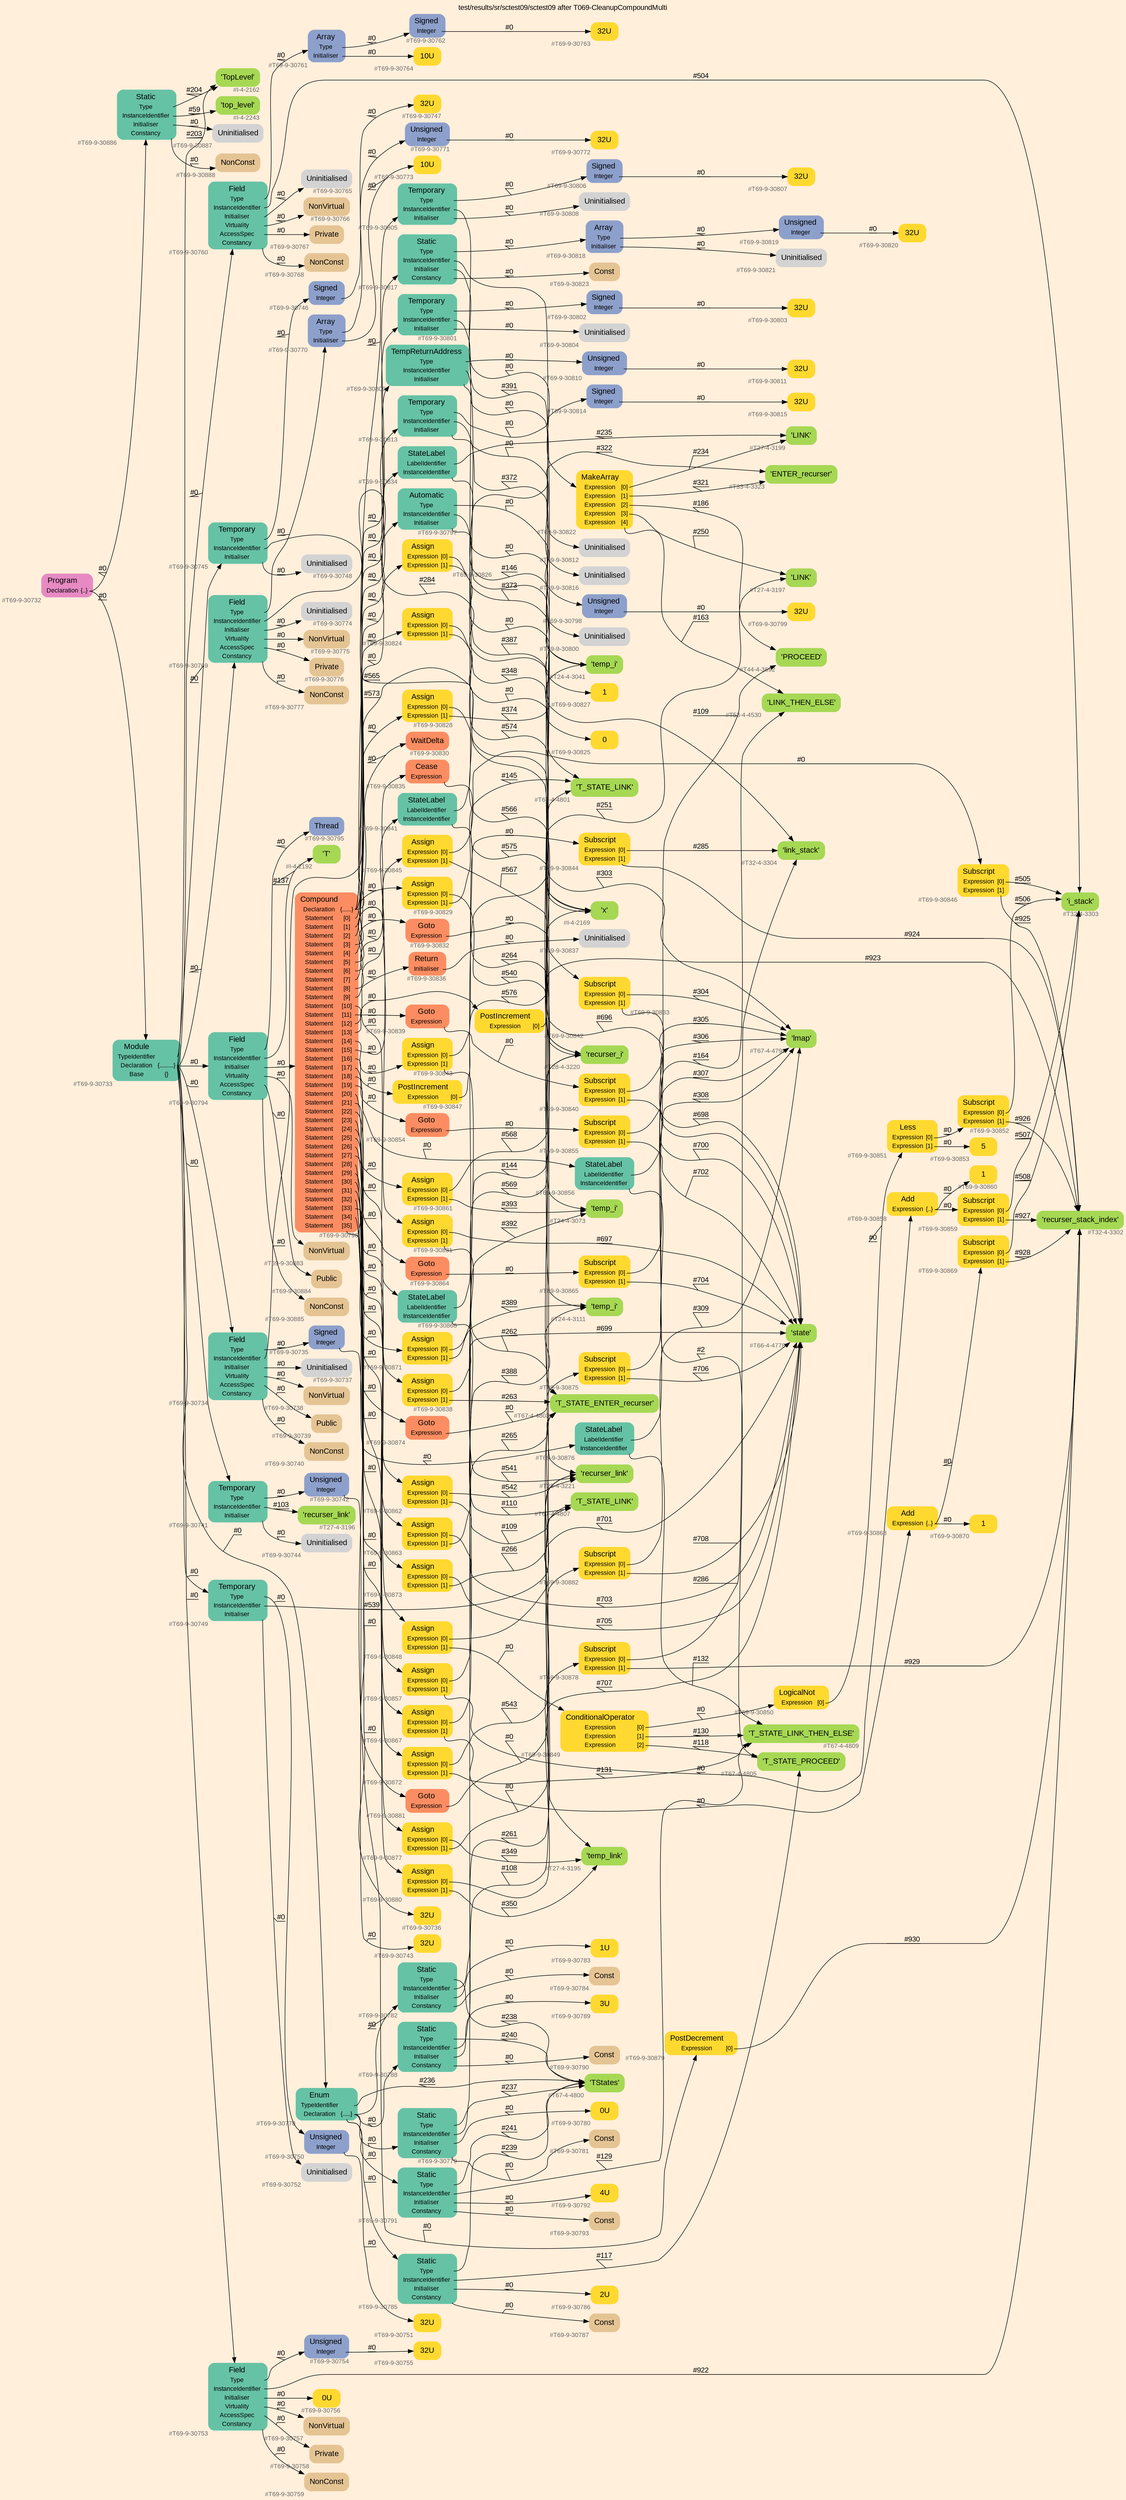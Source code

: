 digraph "test/results/sr/sctest09/sctest09 after T069-CleanupCompoundMulti" {
label = "test/results/sr/sctest09/sctest09 after T069-CleanupCompoundMulti"
labelloc = t
graph [
    rankdir = "LR"
    ranksep = 0.3
    bgcolor = antiquewhite1
    color = black
    fontcolor = black
    fontname = "Arial"
];
node [
    fontname = "Arial"
];
edge [
    fontname = "Arial"
];

// -------------------- node figure --------------------
// -------- block #T69-9-30732 ----------
"#T69-9-30732" [
    fillcolor = "/set28/4"
    xlabel = "#T69-9-30732"
    fontsize = "12"
    fontcolor = grey40
    shape = "plaintext"
    label = <<TABLE BORDER="0" CELLBORDER="0" CELLSPACING="0">
     <TR><TD><FONT COLOR="black" POINT-SIZE="15">Program</FONT></TD></TR>
     <TR><TD><FONT COLOR="black" POINT-SIZE="12">Declaration</FONT></TD><TD PORT="port0"><FONT COLOR="black" POINT-SIZE="12">{..}</FONT></TD></TR>
    </TABLE>>
    style = "rounded,filled"
];

// -------- block #T69-9-30733 ----------
"#T69-9-30733" [
    fillcolor = "/set28/1"
    xlabel = "#T69-9-30733"
    fontsize = "12"
    fontcolor = grey40
    shape = "plaintext"
    label = <<TABLE BORDER="0" CELLBORDER="0" CELLSPACING="0">
     <TR><TD><FONT COLOR="black" POINT-SIZE="15">Module</FONT></TD></TR>
     <TR><TD><FONT COLOR="black" POINT-SIZE="12">TypeIdentifier</FONT></TD><TD PORT="port0"></TD></TR>
     <TR><TD><FONT COLOR="black" POINT-SIZE="12">Declaration</FONT></TD><TD PORT="port1"><FONT COLOR="black" POINT-SIZE="12">{.........}</FONT></TD></TR>
     <TR><TD><FONT COLOR="black" POINT-SIZE="12">Base</FONT></TD><TD PORT="port2"><FONT COLOR="black" POINT-SIZE="12">{}</FONT></TD></TR>
    </TABLE>>
    style = "rounded,filled"
];

// -------- block #I-4-2162 ----------
"#I-4-2162" [
    fillcolor = "/set28/5"
    xlabel = "#I-4-2162"
    fontsize = "12"
    fontcolor = grey40
    shape = "plaintext"
    label = <<TABLE BORDER="0" CELLBORDER="0" CELLSPACING="0">
     <TR><TD><FONT COLOR="black" POINT-SIZE="15">'TopLevel'</FONT></TD></TR>
    </TABLE>>
    style = "rounded,filled"
];

// -------- block #T69-9-30734 ----------
"#T69-9-30734" [
    fillcolor = "/set28/1"
    xlabel = "#T69-9-30734"
    fontsize = "12"
    fontcolor = grey40
    shape = "plaintext"
    label = <<TABLE BORDER="0" CELLBORDER="0" CELLSPACING="0">
     <TR><TD><FONT COLOR="black" POINT-SIZE="15">Field</FONT></TD></TR>
     <TR><TD><FONT COLOR="black" POINT-SIZE="12">Type</FONT></TD><TD PORT="port0"></TD></TR>
     <TR><TD><FONT COLOR="black" POINT-SIZE="12">InstanceIdentifier</FONT></TD><TD PORT="port1"></TD></TR>
     <TR><TD><FONT COLOR="black" POINT-SIZE="12">Initialiser</FONT></TD><TD PORT="port2"></TD></TR>
     <TR><TD><FONT COLOR="black" POINT-SIZE="12">Virtuality</FONT></TD><TD PORT="port3"></TD></TR>
     <TR><TD><FONT COLOR="black" POINT-SIZE="12">AccessSpec</FONT></TD><TD PORT="port4"></TD></TR>
     <TR><TD><FONT COLOR="black" POINT-SIZE="12">Constancy</FONT></TD><TD PORT="port5"></TD></TR>
    </TABLE>>
    style = "rounded,filled"
];

// -------- block #T69-9-30735 ----------
"#T69-9-30735" [
    fillcolor = "/set28/3"
    xlabel = "#T69-9-30735"
    fontsize = "12"
    fontcolor = grey40
    shape = "plaintext"
    label = <<TABLE BORDER="0" CELLBORDER="0" CELLSPACING="0">
     <TR><TD><FONT COLOR="black" POINT-SIZE="15">Signed</FONT></TD></TR>
     <TR><TD><FONT COLOR="black" POINT-SIZE="12">Integer</FONT></TD><TD PORT="port0"></TD></TR>
    </TABLE>>
    style = "rounded,filled"
];

// -------- block #T69-9-30736 ----------
"#T69-9-30736" [
    fillcolor = "/set28/6"
    xlabel = "#T69-9-30736"
    fontsize = "12"
    fontcolor = grey40
    shape = "plaintext"
    label = <<TABLE BORDER="0" CELLBORDER="0" CELLSPACING="0">
     <TR><TD><FONT COLOR="black" POINT-SIZE="15">32U</FONT></TD></TR>
    </TABLE>>
    style = "rounded,filled"
];

// -------- block #I-4-2169 ----------
"#I-4-2169" [
    fillcolor = "/set28/5"
    xlabel = "#I-4-2169"
    fontsize = "12"
    fontcolor = grey40
    shape = "plaintext"
    label = <<TABLE BORDER="0" CELLBORDER="0" CELLSPACING="0">
     <TR><TD><FONT COLOR="black" POINT-SIZE="15">'x'</FONT></TD></TR>
    </TABLE>>
    style = "rounded,filled"
];

// -------- block #T69-9-30737 ----------
"#T69-9-30737" [
    xlabel = "#T69-9-30737"
    fontsize = "12"
    fontcolor = grey40
    shape = "plaintext"
    label = <<TABLE BORDER="0" CELLBORDER="0" CELLSPACING="0">
     <TR><TD><FONT COLOR="black" POINT-SIZE="15">Uninitialised</FONT></TD></TR>
    </TABLE>>
    style = "rounded,filled"
];

// -------- block #T69-9-30738 ----------
"#T69-9-30738" [
    fillcolor = "/set28/7"
    xlabel = "#T69-9-30738"
    fontsize = "12"
    fontcolor = grey40
    shape = "plaintext"
    label = <<TABLE BORDER="0" CELLBORDER="0" CELLSPACING="0">
     <TR><TD><FONT COLOR="black" POINT-SIZE="15">NonVirtual</FONT></TD></TR>
    </TABLE>>
    style = "rounded,filled"
];

// -------- block #T69-9-30739 ----------
"#T69-9-30739" [
    fillcolor = "/set28/7"
    xlabel = "#T69-9-30739"
    fontsize = "12"
    fontcolor = grey40
    shape = "plaintext"
    label = <<TABLE BORDER="0" CELLBORDER="0" CELLSPACING="0">
     <TR><TD><FONT COLOR="black" POINT-SIZE="15">Public</FONT></TD></TR>
    </TABLE>>
    style = "rounded,filled"
];

// -------- block #T69-9-30740 ----------
"#T69-9-30740" [
    fillcolor = "/set28/7"
    xlabel = "#T69-9-30740"
    fontsize = "12"
    fontcolor = grey40
    shape = "plaintext"
    label = <<TABLE BORDER="0" CELLBORDER="0" CELLSPACING="0">
     <TR><TD><FONT COLOR="black" POINT-SIZE="15">NonConst</FONT></TD></TR>
    </TABLE>>
    style = "rounded,filled"
];

// -------- block #T69-9-30741 ----------
"#T69-9-30741" [
    fillcolor = "/set28/1"
    xlabel = "#T69-9-30741"
    fontsize = "12"
    fontcolor = grey40
    shape = "plaintext"
    label = <<TABLE BORDER="0" CELLBORDER="0" CELLSPACING="0">
     <TR><TD><FONT COLOR="black" POINT-SIZE="15">Temporary</FONT></TD></TR>
     <TR><TD><FONT COLOR="black" POINT-SIZE="12">Type</FONT></TD><TD PORT="port0"></TD></TR>
     <TR><TD><FONT COLOR="black" POINT-SIZE="12">InstanceIdentifier</FONT></TD><TD PORT="port1"></TD></TR>
     <TR><TD><FONT COLOR="black" POINT-SIZE="12">Initialiser</FONT></TD><TD PORT="port2"></TD></TR>
    </TABLE>>
    style = "rounded,filled"
];

// -------- block #T69-9-30742 ----------
"#T69-9-30742" [
    fillcolor = "/set28/3"
    xlabel = "#T69-9-30742"
    fontsize = "12"
    fontcolor = grey40
    shape = "plaintext"
    label = <<TABLE BORDER="0" CELLBORDER="0" CELLSPACING="0">
     <TR><TD><FONT COLOR="black" POINT-SIZE="15">Unsigned</FONT></TD></TR>
     <TR><TD><FONT COLOR="black" POINT-SIZE="12">Integer</FONT></TD><TD PORT="port0"></TD></TR>
    </TABLE>>
    style = "rounded,filled"
];

// -------- block #T69-9-30743 ----------
"#T69-9-30743" [
    fillcolor = "/set28/6"
    xlabel = "#T69-9-30743"
    fontsize = "12"
    fontcolor = grey40
    shape = "plaintext"
    label = <<TABLE BORDER="0" CELLBORDER="0" CELLSPACING="0">
     <TR><TD><FONT COLOR="black" POINT-SIZE="15">32U</FONT></TD></TR>
    </TABLE>>
    style = "rounded,filled"
];

// -------- block #T27-4-3196 ----------
"#T27-4-3196" [
    fillcolor = "/set28/5"
    xlabel = "#T27-4-3196"
    fontsize = "12"
    fontcolor = grey40
    shape = "plaintext"
    label = <<TABLE BORDER="0" CELLBORDER="0" CELLSPACING="0">
     <TR><TD><FONT COLOR="black" POINT-SIZE="15">'recurser_link'</FONT></TD></TR>
    </TABLE>>
    style = "rounded,filled"
];

// -------- block #T69-9-30744 ----------
"#T69-9-30744" [
    xlabel = "#T69-9-30744"
    fontsize = "12"
    fontcolor = grey40
    shape = "plaintext"
    label = <<TABLE BORDER="0" CELLBORDER="0" CELLSPACING="0">
     <TR><TD><FONT COLOR="black" POINT-SIZE="15">Uninitialised</FONT></TD></TR>
    </TABLE>>
    style = "rounded,filled"
];

// -------- block #T69-9-30745 ----------
"#T69-9-30745" [
    fillcolor = "/set28/1"
    xlabel = "#T69-9-30745"
    fontsize = "12"
    fontcolor = grey40
    shape = "plaintext"
    label = <<TABLE BORDER="0" CELLBORDER="0" CELLSPACING="0">
     <TR><TD><FONT COLOR="black" POINT-SIZE="15">Temporary</FONT></TD></TR>
     <TR><TD><FONT COLOR="black" POINT-SIZE="12">Type</FONT></TD><TD PORT="port0"></TD></TR>
     <TR><TD><FONT COLOR="black" POINT-SIZE="12">InstanceIdentifier</FONT></TD><TD PORT="port1"></TD></TR>
     <TR><TD><FONT COLOR="black" POINT-SIZE="12">Initialiser</FONT></TD><TD PORT="port2"></TD></TR>
    </TABLE>>
    style = "rounded,filled"
];

// -------- block #T69-9-30746 ----------
"#T69-9-30746" [
    fillcolor = "/set28/3"
    xlabel = "#T69-9-30746"
    fontsize = "12"
    fontcolor = grey40
    shape = "plaintext"
    label = <<TABLE BORDER="0" CELLBORDER="0" CELLSPACING="0">
     <TR><TD><FONT COLOR="black" POINT-SIZE="15">Signed</FONT></TD></TR>
     <TR><TD><FONT COLOR="black" POINT-SIZE="12">Integer</FONT></TD><TD PORT="port0"></TD></TR>
    </TABLE>>
    style = "rounded,filled"
];

// -------- block #T69-9-30747 ----------
"#T69-9-30747" [
    fillcolor = "/set28/6"
    xlabel = "#T69-9-30747"
    fontsize = "12"
    fontcolor = grey40
    shape = "plaintext"
    label = <<TABLE BORDER="0" CELLBORDER="0" CELLSPACING="0">
     <TR><TD><FONT COLOR="black" POINT-SIZE="15">32U</FONT></TD></TR>
    </TABLE>>
    style = "rounded,filled"
];

// -------- block #T28-4-3220 ----------
"#T28-4-3220" [
    fillcolor = "/set28/5"
    xlabel = "#T28-4-3220"
    fontsize = "12"
    fontcolor = grey40
    shape = "plaintext"
    label = <<TABLE BORDER="0" CELLBORDER="0" CELLSPACING="0">
     <TR><TD><FONT COLOR="black" POINT-SIZE="15">'recurser_i'</FONT></TD></TR>
    </TABLE>>
    style = "rounded,filled"
];

// -------- block #T69-9-30748 ----------
"#T69-9-30748" [
    xlabel = "#T69-9-30748"
    fontsize = "12"
    fontcolor = grey40
    shape = "plaintext"
    label = <<TABLE BORDER="0" CELLBORDER="0" CELLSPACING="0">
     <TR><TD><FONT COLOR="black" POINT-SIZE="15">Uninitialised</FONT></TD></TR>
    </TABLE>>
    style = "rounded,filled"
];

// -------- block #T69-9-30749 ----------
"#T69-9-30749" [
    fillcolor = "/set28/1"
    xlabel = "#T69-9-30749"
    fontsize = "12"
    fontcolor = grey40
    shape = "plaintext"
    label = <<TABLE BORDER="0" CELLBORDER="0" CELLSPACING="0">
     <TR><TD><FONT COLOR="black" POINT-SIZE="15">Temporary</FONT></TD></TR>
     <TR><TD><FONT COLOR="black" POINT-SIZE="12">Type</FONT></TD><TD PORT="port0"></TD></TR>
     <TR><TD><FONT COLOR="black" POINT-SIZE="12">InstanceIdentifier</FONT></TD><TD PORT="port1"></TD></TR>
     <TR><TD><FONT COLOR="black" POINT-SIZE="12">Initialiser</FONT></TD><TD PORT="port2"></TD></TR>
    </TABLE>>
    style = "rounded,filled"
];

// -------- block #T69-9-30750 ----------
"#T69-9-30750" [
    fillcolor = "/set28/3"
    xlabel = "#T69-9-30750"
    fontsize = "12"
    fontcolor = grey40
    shape = "plaintext"
    label = <<TABLE BORDER="0" CELLBORDER="0" CELLSPACING="0">
     <TR><TD><FONT COLOR="black" POINT-SIZE="15">Unsigned</FONT></TD></TR>
     <TR><TD><FONT COLOR="black" POINT-SIZE="12">Integer</FONT></TD><TD PORT="port0"></TD></TR>
    </TABLE>>
    style = "rounded,filled"
];

// -------- block #T69-9-30751 ----------
"#T69-9-30751" [
    fillcolor = "/set28/6"
    xlabel = "#T69-9-30751"
    fontsize = "12"
    fontcolor = grey40
    shape = "plaintext"
    label = <<TABLE BORDER="0" CELLBORDER="0" CELLSPACING="0">
     <TR><TD><FONT COLOR="black" POINT-SIZE="15">32U</FONT></TD></TR>
    </TABLE>>
    style = "rounded,filled"
];

// -------- block #T28-4-3221 ----------
"#T28-4-3221" [
    fillcolor = "/set28/5"
    xlabel = "#T28-4-3221"
    fontsize = "12"
    fontcolor = grey40
    shape = "plaintext"
    label = <<TABLE BORDER="0" CELLBORDER="0" CELLSPACING="0">
     <TR><TD><FONT COLOR="black" POINT-SIZE="15">'recurser_link'</FONT></TD></TR>
    </TABLE>>
    style = "rounded,filled"
];

// -------- block #T69-9-30752 ----------
"#T69-9-30752" [
    xlabel = "#T69-9-30752"
    fontsize = "12"
    fontcolor = grey40
    shape = "plaintext"
    label = <<TABLE BORDER="0" CELLBORDER="0" CELLSPACING="0">
     <TR><TD><FONT COLOR="black" POINT-SIZE="15">Uninitialised</FONT></TD></TR>
    </TABLE>>
    style = "rounded,filled"
];

// -------- block #T69-9-30753 ----------
"#T69-9-30753" [
    fillcolor = "/set28/1"
    xlabel = "#T69-9-30753"
    fontsize = "12"
    fontcolor = grey40
    shape = "plaintext"
    label = <<TABLE BORDER="0" CELLBORDER="0" CELLSPACING="0">
     <TR><TD><FONT COLOR="black" POINT-SIZE="15">Field</FONT></TD></TR>
     <TR><TD><FONT COLOR="black" POINT-SIZE="12">Type</FONT></TD><TD PORT="port0"></TD></TR>
     <TR><TD><FONT COLOR="black" POINT-SIZE="12">InstanceIdentifier</FONT></TD><TD PORT="port1"></TD></TR>
     <TR><TD><FONT COLOR="black" POINT-SIZE="12">Initialiser</FONT></TD><TD PORT="port2"></TD></TR>
     <TR><TD><FONT COLOR="black" POINT-SIZE="12">Virtuality</FONT></TD><TD PORT="port3"></TD></TR>
     <TR><TD><FONT COLOR="black" POINT-SIZE="12">AccessSpec</FONT></TD><TD PORT="port4"></TD></TR>
     <TR><TD><FONT COLOR="black" POINT-SIZE="12">Constancy</FONT></TD><TD PORT="port5"></TD></TR>
    </TABLE>>
    style = "rounded,filled"
];

// -------- block #T69-9-30754 ----------
"#T69-9-30754" [
    fillcolor = "/set28/3"
    xlabel = "#T69-9-30754"
    fontsize = "12"
    fontcolor = grey40
    shape = "plaintext"
    label = <<TABLE BORDER="0" CELLBORDER="0" CELLSPACING="0">
     <TR><TD><FONT COLOR="black" POINT-SIZE="15">Unsigned</FONT></TD></TR>
     <TR><TD><FONT COLOR="black" POINT-SIZE="12">Integer</FONT></TD><TD PORT="port0"></TD></TR>
    </TABLE>>
    style = "rounded,filled"
];

// -------- block #T69-9-30755 ----------
"#T69-9-30755" [
    fillcolor = "/set28/6"
    xlabel = "#T69-9-30755"
    fontsize = "12"
    fontcolor = grey40
    shape = "plaintext"
    label = <<TABLE BORDER="0" CELLBORDER="0" CELLSPACING="0">
     <TR><TD><FONT COLOR="black" POINT-SIZE="15">32U</FONT></TD></TR>
    </TABLE>>
    style = "rounded,filled"
];

// -------- block #T32-4-3302 ----------
"#T32-4-3302" [
    fillcolor = "/set28/5"
    xlabel = "#T32-4-3302"
    fontsize = "12"
    fontcolor = grey40
    shape = "plaintext"
    label = <<TABLE BORDER="0" CELLBORDER="0" CELLSPACING="0">
     <TR><TD><FONT COLOR="black" POINT-SIZE="15">'recurser_stack_index'</FONT></TD></TR>
    </TABLE>>
    style = "rounded,filled"
];

// -------- block #T69-9-30756 ----------
"#T69-9-30756" [
    fillcolor = "/set28/6"
    xlabel = "#T69-9-30756"
    fontsize = "12"
    fontcolor = grey40
    shape = "plaintext"
    label = <<TABLE BORDER="0" CELLBORDER="0" CELLSPACING="0">
     <TR><TD><FONT COLOR="black" POINT-SIZE="15">0U</FONT></TD></TR>
    </TABLE>>
    style = "rounded,filled"
];

// -------- block #T69-9-30757 ----------
"#T69-9-30757" [
    fillcolor = "/set28/7"
    xlabel = "#T69-9-30757"
    fontsize = "12"
    fontcolor = grey40
    shape = "plaintext"
    label = <<TABLE BORDER="0" CELLBORDER="0" CELLSPACING="0">
     <TR><TD><FONT COLOR="black" POINT-SIZE="15">NonVirtual</FONT></TD></TR>
    </TABLE>>
    style = "rounded,filled"
];

// -------- block #T69-9-30758 ----------
"#T69-9-30758" [
    fillcolor = "/set28/7"
    xlabel = "#T69-9-30758"
    fontsize = "12"
    fontcolor = grey40
    shape = "plaintext"
    label = <<TABLE BORDER="0" CELLBORDER="0" CELLSPACING="0">
     <TR><TD><FONT COLOR="black" POINT-SIZE="15">Private</FONT></TD></TR>
    </TABLE>>
    style = "rounded,filled"
];

// -------- block #T69-9-30759 ----------
"#T69-9-30759" [
    fillcolor = "/set28/7"
    xlabel = "#T69-9-30759"
    fontsize = "12"
    fontcolor = grey40
    shape = "plaintext"
    label = <<TABLE BORDER="0" CELLBORDER="0" CELLSPACING="0">
     <TR><TD><FONT COLOR="black" POINT-SIZE="15">NonConst</FONT></TD></TR>
    </TABLE>>
    style = "rounded,filled"
];

// -------- block #T69-9-30760 ----------
"#T69-9-30760" [
    fillcolor = "/set28/1"
    xlabel = "#T69-9-30760"
    fontsize = "12"
    fontcolor = grey40
    shape = "plaintext"
    label = <<TABLE BORDER="0" CELLBORDER="0" CELLSPACING="0">
     <TR><TD><FONT COLOR="black" POINT-SIZE="15">Field</FONT></TD></TR>
     <TR><TD><FONT COLOR="black" POINT-SIZE="12">Type</FONT></TD><TD PORT="port0"></TD></TR>
     <TR><TD><FONT COLOR="black" POINT-SIZE="12">InstanceIdentifier</FONT></TD><TD PORT="port1"></TD></TR>
     <TR><TD><FONT COLOR="black" POINT-SIZE="12">Initialiser</FONT></TD><TD PORT="port2"></TD></TR>
     <TR><TD><FONT COLOR="black" POINT-SIZE="12">Virtuality</FONT></TD><TD PORT="port3"></TD></TR>
     <TR><TD><FONT COLOR="black" POINT-SIZE="12">AccessSpec</FONT></TD><TD PORT="port4"></TD></TR>
     <TR><TD><FONT COLOR="black" POINT-SIZE="12">Constancy</FONT></TD><TD PORT="port5"></TD></TR>
    </TABLE>>
    style = "rounded,filled"
];

// -------- block #T69-9-30761 ----------
"#T69-9-30761" [
    fillcolor = "/set28/3"
    xlabel = "#T69-9-30761"
    fontsize = "12"
    fontcolor = grey40
    shape = "plaintext"
    label = <<TABLE BORDER="0" CELLBORDER="0" CELLSPACING="0">
     <TR><TD><FONT COLOR="black" POINT-SIZE="15">Array</FONT></TD></TR>
     <TR><TD><FONT COLOR="black" POINT-SIZE="12">Type</FONT></TD><TD PORT="port0"></TD></TR>
     <TR><TD><FONT COLOR="black" POINT-SIZE="12">Initialiser</FONT></TD><TD PORT="port1"></TD></TR>
    </TABLE>>
    style = "rounded,filled"
];

// -------- block #T69-9-30762 ----------
"#T69-9-30762" [
    fillcolor = "/set28/3"
    xlabel = "#T69-9-30762"
    fontsize = "12"
    fontcolor = grey40
    shape = "plaintext"
    label = <<TABLE BORDER="0" CELLBORDER="0" CELLSPACING="0">
     <TR><TD><FONT COLOR="black" POINT-SIZE="15">Signed</FONT></TD></TR>
     <TR><TD><FONT COLOR="black" POINT-SIZE="12">Integer</FONT></TD><TD PORT="port0"></TD></TR>
    </TABLE>>
    style = "rounded,filled"
];

// -------- block #T69-9-30763 ----------
"#T69-9-30763" [
    fillcolor = "/set28/6"
    xlabel = "#T69-9-30763"
    fontsize = "12"
    fontcolor = grey40
    shape = "plaintext"
    label = <<TABLE BORDER="0" CELLBORDER="0" CELLSPACING="0">
     <TR><TD><FONT COLOR="black" POINT-SIZE="15">32U</FONT></TD></TR>
    </TABLE>>
    style = "rounded,filled"
];

// -------- block #T69-9-30764 ----------
"#T69-9-30764" [
    fillcolor = "/set28/6"
    xlabel = "#T69-9-30764"
    fontsize = "12"
    fontcolor = grey40
    shape = "plaintext"
    label = <<TABLE BORDER="0" CELLBORDER="0" CELLSPACING="0">
     <TR><TD><FONT COLOR="black" POINT-SIZE="15">10U</FONT></TD></TR>
    </TABLE>>
    style = "rounded,filled"
];

// -------- block #T32-4-3303 ----------
"#T32-4-3303" [
    fillcolor = "/set28/5"
    xlabel = "#T32-4-3303"
    fontsize = "12"
    fontcolor = grey40
    shape = "plaintext"
    label = <<TABLE BORDER="0" CELLBORDER="0" CELLSPACING="0">
     <TR><TD><FONT COLOR="black" POINT-SIZE="15">'i_stack'</FONT></TD></TR>
    </TABLE>>
    style = "rounded,filled"
];

// -------- block #T69-9-30765 ----------
"#T69-9-30765" [
    xlabel = "#T69-9-30765"
    fontsize = "12"
    fontcolor = grey40
    shape = "plaintext"
    label = <<TABLE BORDER="0" CELLBORDER="0" CELLSPACING="0">
     <TR><TD><FONT COLOR="black" POINT-SIZE="15">Uninitialised</FONT></TD></TR>
    </TABLE>>
    style = "rounded,filled"
];

// -------- block #T69-9-30766 ----------
"#T69-9-30766" [
    fillcolor = "/set28/7"
    xlabel = "#T69-9-30766"
    fontsize = "12"
    fontcolor = grey40
    shape = "plaintext"
    label = <<TABLE BORDER="0" CELLBORDER="0" CELLSPACING="0">
     <TR><TD><FONT COLOR="black" POINT-SIZE="15">NonVirtual</FONT></TD></TR>
    </TABLE>>
    style = "rounded,filled"
];

// -------- block #T69-9-30767 ----------
"#T69-9-30767" [
    fillcolor = "/set28/7"
    xlabel = "#T69-9-30767"
    fontsize = "12"
    fontcolor = grey40
    shape = "plaintext"
    label = <<TABLE BORDER="0" CELLBORDER="0" CELLSPACING="0">
     <TR><TD><FONT COLOR="black" POINT-SIZE="15">Private</FONT></TD></TR>
    </TABLE>>
    style = "rounded,filled"
];

// -------- block #T69-9-30768 ----------
"#T69-9-30768" [
    fillcolor = "/set28/7"
    xlabel = "#T69-9-30768"
    fontsize = "12"
    fontcolor = grey40
    shape = "plaintext"
    label = <<TABLE BORDER="0" CELLBORDER="0" CELLSPACING="0">
     <TR><TD><FONT COLOR="black" POINT-SIZE="15">NonConst</FONT></TD></TR>
    </TABLE>>
    style = "rounded,filled"
];

// -------- block #T69-9-30769 ----------
"#T69-9-30769" [
    fillcolor = "/set28/1"
    xlabel = "#T69-9-30769"
    fontsize = "12"
    fontcolor = grey40
    shape = "plaintext"
    label = <<TABLE BORDER="0" CELLBORDER="0" CELLSPACING="0">
     <TR><TD><FONT COLOR="black" POINT-SIZE="15">Field</FONT></TD></TR>
     <TR><TD><FONT COLOR="black" POINT-SIZE="12">Type</FONT></TD><TD PORT="port0"></TD></TR>
     <TR><TD><FONT COLOR="black" POINT-SIZE="12">InstanceIdentifier</FONT></TD><TD PORT="port1"></TD></TR>
     <TR><TD><FONT COLOR="black" POINT-SIZE="12">Initialiser</FONT></TD><TD PORT="port2"></TD></TR>
     <TR><TD><FONT COLOR="black" POINT-SIZE="12">Virtuality</FONT></TD><TD PORT="port3"></TD></TR>
     <TR><TD><FONT COLOR="black" POINT-SIZE="12">AccessSpec</FONT></TD><TD PORT="port4"></TD></TR>
     <TR><TD><FONT COLOR="black" POINT-SIZE="12">Constancy</FONT></TD><TD PORT="port5"></TD></TR>
    </TABLE>>
    style = "rounded,filled"
];

// -------- block #T69-9-30770 ----------
"#T69-9-30770" [
    fillcolor = "/set28/3"
    xlabel = "#T69-9-30770"
    fontsize = "12"
    fontcolor = grey40
    shape = "plaintext"
    label = <<TABLE BORDER="0" CELLBORDER="0" CELLSPACING="0">
     <TR><TD><FONT COLOR="black" POINT-SIZE="15">Array</FONT></TD></TR>
     <TR><TD><FONT COLOR="black" POINT-SIZE="12">Type</FONT></TD><TD PORT="port0"></TD></TR>
     <TR><TD><FONT COLOR="black" POINT-SIZE="12">Initialiser</FONT></TD><TD PORT="port1"></TD></TR>
    </TABLE>>
    style = "rounded,filled"
];

// -------- block #T69-9-30771 ----------
"#T69-9-30771" [
    fillcolor = "/set28/3"
    xlabel = "#T69-9-30771"
    fontsize = "12"
    fontcolor = grey40
    shape = "plaintext"
    label = <<TABLE BORDER="0" CELLBORDER="0" CELLSPACING="0">
     <TR><TD><FONT COLOR="black" POINT-SIZE="15">Unsigned</FONT></TD></TR>
     <TR><TD><FONT COLOR="black" POINT-SIZE="12">Integer</FONT></TD><TD PORT="port0"></TD></TR>
    </TABLE>>
    style = "rounded,filled"
];

// -------- block #T69-9-30772 ----------
"#T69-9-30772" [
    fillcolor = "/set28/6"
    xlabel = "#T69-9-30772"
    fontsize = "12"
    fontcolor = grey40
    shape = "plaintext"
    label = <<TABLE BORDER="0" CELLBORDER="0" CELLSPACING="0">
     <TR><TD><FONT COLOR="black" POINT-SIZE="15">32U</FONT></TD></TR>
    </TABLE>>
    style = "rounded,filled"
];

// -------- block #T69-9-30773 ----------
"#T69-9-30773" [
    fillcolor = "/set28/6"
    xlabel = "#T69-9-30773"
    fontsize = "12"
    fontcolor = grey40
    shape = "plaintext"
    label = <<TABLE BORDER="0" CELLBORDER="0" CELLSPACING="0">
     <TR><TD><FONT COLOR="black" POINT-SIZE="15">10U</FONT></TD></TR>
    </TABLE>>
    style = "rounded,filled"
];

// -------- block #T32-4-3304 ----------
"#T32-4-3304" [
    fillcolor = "/set28/5"
    xlabel = "#T32-4-3304"
    fontsize = "12"
    fontcolor = grey40
    shape = "plaintext"
    label = <<TABLE BORDER="0" CELLBORDER="0" CELLSPACING="0">
     <TR><TD><FONT COLOR="black" POINT-SIZE="15">'link_stack'</FONT></TD></TR>
    </TABLE>>
    style = "rounded,filled"
];

// -------- block #T69-9-30774 ----------
"#T69-9-30774" [
    xlabel = "#T69-9-30774"
    fontsize = "12"
    fontcolor = grey40
    shape = "plaintext"
    label = <<TABLE BORDER="0" CELLBORDER="0" CELLSPACING="0">
     <TR><TD><FONT COLOR="black" POINT-SIZE="15">Uninitialised</FONT></TD></TR>
    </TABLE>>
    style = "rounded,filled"
];

// -------- block #T69-9-30775 ----------
"#T69-9-30775" [
    fillcolor = "/set28/7"
    xlabel = "#T69-9-30775"
    fontsize = "12"
    fontcolor = grey40
    shape = "plaintext"
    label = <<TABLE BORDER="0" CELLBORDER="0" CELLSPACING="0">
     <TR><TD><FONT COLOR="black" POINT-SIZE="15">NonVirtual</FONT></TD></TR>
    </TABLE>>
    style = "rounded,filled"
];

// -------- block #T69-9-30776 ----------
"#T69-9-30776" [
    fillcolor = "/set28/7"
    xlabel = "#T69-9-30776"
    fontsize = "12"
    fontcolor = grey40
    shape = "plaintext"
    label = <<TABLE BORDER="0" CELLBORDER="0" CELLSPACING="0">
     <TR><TD><FONT COLOR="black" POINT-SIZE="15">Private</FONT></TD></TR>
    </TABLE>>
    style = "rounded,filled"
];

// -------- block #T69-9-30777 ----------
"#T69-9-30777" [
    fillcolor = "/set28/7"
    xlabel = "#T69-9-30777"
    fontsize = "12"
    fontcolor = grey40
    shape = "plaintext"
    label = <<TABLE BORDER="0" CELLBORDER="0" CELLSPACING="0">
     <TR><TD><FONT COLOR="black" POINT-SIZE="15">NonConst</FONT></TD></TR>
    </TABLE>>
    style = "rounded,filled"
];

// -------- block #T69-9-30778 ----------
"#T69-9-30778" [
    fillcolor = "/set28/1"
    xlabel = "#T69-9-30778"
    fontsize = "12"
    fontcolor = grey40
    shape = "plaintext"
    label = <<TABLE BORDER="0" CELLBORDER="0" CELLSPACING="0">
     <TR><TD><FONT COLOR="black" POINT-SIZE="15">Enum</FONT></TD></TR>
     <TR><TD><FONT COLOR="black" POINT-SIZE="12">TypeIdentifier</FONT></TD><TD PORT="port0"></TD></TR>
     <TR><TD><FONT COLOR="black" POINT-SIZE="12">Declaration</FONT></TD><TD PORT="port1"><FONT COLOR="black" POINT-SIZE="12">{.....}</FONT></TD></TR>
    </TABLE>>
    style = "rounded,filled"
];

// -------- block #T67-4-4800 ----------
"#T67-4-4800" [
    fillcolor = "/set28/5"
    xlabel = "#T67-4-4800"
    fontsize = "12"
    fontcolor = grey40
    shape = "plaintext"
    label = <<TABLE BORDER="0" CELLBORDER="0" CELLSPACING="0">
     <TR><TD><FONT COLOR="black" POINT-SIZE="15">'TStates'</FONT></TD></TR>
    </TABLE>>
    style = "rounded,filled"
];

// -------- block #T69-9-30779 ----------
"#T69-9-30779" [
    fillcolor = "/set28/1"
    xlabel = "#T69-9-30779"
    fontsize = "12"
    fontcolor = grey40
    shape = "plaintext"
    label = <<TABLE BORDER="0" CELLBORDER="0" CELLSPACING="0">
     <TR><TD><FONT COLOR="black" POINT-SIZE="15">Static</FONT></TD></TR>
     <TR><TD><FONT COLOR="black" POINT-SIZE="12">Type</FONT></TD><TD PORT="port0"></TD></TR>
     <TR><TD><FONT COLOR="black" POINT-SIZE="12">InstanceIdentifier</FONT></TD><TD PORT="port1"></TD></TR>
     <TR><TD><FONT COLOR="black" POINT-SIZE="12">Initialiser</FONT></TD><TD PORT="port2"></TD></TR>
     <TR><TD><FONT COLOR="black" POINT-SIZE="12">Constancy</FONT></TD><TD PORT="port3"></TD></TR>
    </TABLE>>
    style = "rounded,filled"
];

// -------- block #T67-4-4801 ----------
"#T67-4-4801" [
    fillcolor = "/set28/5"
    xlabel = "#T67-4-4801"
    fontsize = "12"
    fontcolor = grey40
    shape = "plaintext"
    label = <<TABLE BORDER="0" CELLBORDER="0" CELLSPACING="0">
     <TR><TD><FONT COLOR="black" POINT-SIZE="15">'T_STATE_LINK'</FONT></TD></TR>
    </TABLE>>
    style = "rounded,filled"
];

// -------- block #T69-9-30780 ----------
"#T69-9-30780" [
    fillcolor = "/set28/6"
    xlabel = "#T69-9-30780"
    fontsize = "12"
    fontcolor = grey40
    shape = "plaintext"
    label = <<TABLE BORDER="0" CELLBORDER="0" CELLSPACING="0">
     <TR><TD><FONT COLOR="black" POINT-SIZE="15">0U</FONT></TD></TR>
    </TABLE>>
    style = "rounded,filled"
];

// -------- block #T69-9-30781 ----------
"#T69-9-30781" [
    fillcolor = "/set28/7"
    xlabel = "#T69-9-30781"
    fontsize = "12"
    fontcolor = grey40
    shape = "plaintext"
    label = <<TABLE BORDER="0" CELLBORDER="0" CELLSPACING="0">
     <TR><TD><FONT COLOR="black" POINT-SIZE="15">Const</FONT></TD></TR>
    </TABLE>>
    style = "rounded,filled"
];

// -------- block #T69-9-30782 ----------
"#T69-9-30782" [
    fillcolor = "/set28/1"
    xlabel = "#T69-9-30782"
    fontsize = "12"
    fontcolor = grey40
    shape = "plaintext"
    label = <<TABLE BORDER="0" CELLBORDER="0" CELLSPACING="0">
     <TR><TD><FONT COLOR="black" POINT-SIZE="15">Static</FONT></TD></TR>
     <TR><TD><FONT COLOR="black" POINT-SIZE="12">Type</FONT></TD><TD PORT="port0"></TD></TR>
     <TR><TD><FONT COLOR="black" POINT-SIZE="12">InstanceIdentifier</FONT></TD><TD PORT="port1"></TD></TR>
     <TR><TD><FONT COLOR="black" POINT-SIZE="12">Initialiser</FONT></TD><TD PORT="port2"></TD></TR>
     <TR><TD><FONT COLOR="black" POINT-SIZE="12">Constancy</FONT></TD><TD PORT="port3"></TD></TR>
    </TABLE>>
    style = "rounded,filled"
];

// -------- block #T67-4-4803 ----------
"#T67-4-4803" [
    fillcolor = "/set28/5"
    xlabel = "#T67-4-4803"
    fontsize = "12"
    fontcolor = grey40
    shape = "plaintext"
    label = <<TABLE BORDER="0" CELLBORDER="0" CELLSPACING="0">
     <TR><TD><FONT COLOR="black" POINT-SIZE="15">'T_STATE_ENTER_recurser'</FONT></TD></TR>
    </TABLE>>
    style = "rounded,filled"
];

// -------- block #T69-9-30783 ----------
"#T69-9-30783" [
    fillcolor = "/set28/6"
    xlabel = "#T69-9-30783"
    fontsize = "12"
    fontcolor = grey40
    shape = "plaintext"
    label = <<TABLE BORDER="0" CELLBORDER="0" CELLSPACING="0">
     <TR><TD><FONT COLOR="black" POINT-SIZE="15">1U</FONT></TD></TR>
    </TABLE>>
    style = "rounded,filled"
];

// -------- block #T69-9-30784 ----------
"#T69-9-30784" [
    fillcolor = "/set28/7"
    xlabel = "#T69-9-30784"
    fontsize = "12"
    fontcolor = grey40
    shape = "plaintext"
    label = <<TABLE BORDER="0" CELLBORDER="0" CELLSPACING="0">
     <TR><TD><FONT COLOR="black" POINT-SIZE="15">Const</FONT></TD></TR>
    </TABLE>>
    style = "rounded,filled"
];

// -------- block #T69-9-30785 ----------
"#T69-9-30785" [
    fillcolor = "/set28/1"
    xlabel = "#T69-9-30785"
    fontsize = "12"
    fontcolor = grey40
    shape = "plaintext"
    label = <<TABLE BORDER="0" CELLBORDER="0" CELLSPACING="0">
     <TR><TD><FONT COLOR="black" POINT-SIZE="15">Static</FONT></TD></TR>
     <TR><TD><FONT COLOR="black" POINT-SIZE="12">Type</FONT></TD><TD PORT="port0"></TD></TR>
     <TR><TD><FONT COLOR="black" POINT-SIZE="12">InstanceIdentifier</FONT></TD><TD PORT="port1"></TD></TR>
     <TR><TD><FONT COLOR="black" POINT-SIZE="12">Initialiser</FONT></TD><TD PORT="port2"></TD></TR>
     <TR><TD><FONT COLOR="black" POINT-SIZE="12">Constancy</FONT></TD><TD PORT="port3"></TD></TR>
    </TABLE>>
    style = "rounded,filled"
];

// -------- block #T67-4-4805 ----------
"#T67-4-4805" [
    fillcolor = "/set28/5"
    xlabel = "#T67-4-4805"
    fontsize = "12"
    fontcolor = grey40
    shape = "plaintext"
    label = <<TABLE BORDER="0" CELLBORDER="0" CELLSPACING="0">
     <TR><TD><FONT COLOR="black" POINT-SIZE="15">'T_STATE_PROCEED'</FONT></TD></TR>
    </TABLE>>
    style = "rounded,filled"
];

// -------- block #T69-9-30786 ----------
"#T69-9-30786" [
    fillcolor = "/set28/6"
    xlabel = "#T69-9-30786"
    fontsize = "12"
    fontcolor = grey40
    shape = "plaintext"
    label = <<TABLE BORDER="0" CELLBORDER="0" CELLSPACING="0">
     <TR><TD><FONT COLOR="black" POINT-SIZE="15">2U</FONT></TD></TR>
    </TABLE>>
    style = "rounded,filled"
];

// -------- block #T69-9-30787 ----------
"#T69-9-30787" [
    fillcolor = "/set28/7"
    xlabel = "#T69-9-30787"
    fontsize = "12"
    fontcolor = grey40
    shape = "plaintext"
    label = <<TABLE BORDER="0" CELLBORDER="0" CELLSPACING="0">
     <TR><TD><FONT COLOR="black" POINT-SIZE="15">Const</FONT></TD></TR>
    </TABLE>>
    style = "rounded,filled"
];

// -------- block #T69-9-30788 ----------
"#T69-9-30788" [
    fillcolor = "/set28/1"
    xlabel = "#T69-9-30788"
    fontsize = "12"
    fontcolor = grey40
    shape = "plaintext"
    label = <<TABLE BORDER="0" CELLBORDER="0" CELLSPACING="0">
     <TR><TD><FONT COLOR="black" POINT-SIZE="15">Static</FONT></TD></TR>
     <TR><TD><FONT COLOR="black" POINT-SIZE="12">Type</FONT></TD><TD PORT="port0"></TD></TR>
     <TR><TD><FONT COLOR="black" POINT-SIZE="12">InstanceIdentifier</FONT></TD><TD PORT="port1"></TD></TR>
     <TR><TD><FONT COLOR="black" POINT-SIZE="12">Initialiser</FONT></TD><TD PORT="port2"></TD></TR>
     <TR><TD><FONT COLOR="black" POINT-SIZE="12">Constancy</FONT></TD><TD PORT="port3"></TD></TR>
    </TABLE>>
    style = "rounded,filled"
];

// -------- block #T67-4-4807 ----------
"#T67-4-4807" [
    fillcolor = "/set28/5"
    xlabel = "#T67-4-4807"
    fontsize = "12"
    fontcolor = grey40
    shape = "plaintext"
    label = <<TABLE BORDER="0" CELLBORDER="0" CELLSPACING="0">
     <TR><TD><FONT COLOR="black" POINT-SIZE="15">'T_STATE_LINK'</FONT></TD></TR>
    </TABLE>>
    style = "rounded,filled"
];

// -------- block #T69-9-30789 ----------
"#T69-9-30789" [
    fillcolor = "/set28/6"
    xlabel = "#T69-9-30789"
    fontsize = "12"
    fontcolor = grey40
    shape = "plaintext"
    label = <<TABLE BORDER="0" CELLBORDER="0" CELLSPACING="0">
     <TR><TD><FONT COLOR="black" POINT-SIZE="15">3U</FONT></TD></TR>
    </TABLE>>
    style = "rounded,filled"
];

// -------- block #T69-9-30790 ----------
"#T69-9-30790" [
    fillcolor = "/set28/7"
    xlabel = "#T69-9-30790"
    fontsize = "12"
    fontcolor = grey40
    shape = "plaintext"
    label = <<TABLE BORDER="0" CELLBORDER="0" CELLSPACING="0">
     <TR><TD><FONT COLOR="black" POINT-SIZE="15">Const</FONT></TD></TR>
    </TABLE>>
    style = "rounded,filled"
];

// -------- block #T69-9-30791 ----------
"#T69-9-30791" [
    fillcolor = "/set28/1"
    xlabel = "#T69-9-30791"
    fontsize = "12"
    fontcolor = grey40
    shape = "plaintext"
    label = <<TABLE BORDER="0" CELLBORDER="0" CELLSPACING="0">
     <TR><TD><FONT COLOR="black" POINT-SIZE="15">Static</FONT></TD></TR>
     <TR><TD><FONT COLOR="black" POINT-SIZE="12">Type</FONT></TD><TD PORT="port0"></TD></TR>
     <TR><TD><FONT COLOR="black" POINT-SIZE="12">InstanceIdentifier</FONT></TD><TD PORT="port1"></TD></TR>
     <TR><TD><FONT COLOR="black" POINT-SIZE="12">Initialiser</FONT></TD><TD PORT="port2"></TD></TR>
     <TR><TD><FONT COLOR="black" POINT-SIZE="12">Constancy</FONT></TD><TD PORT="port3"></TD></TR>
    </TABLE>>
    style = "rounded,filled"
];

// -------- block #T67-4-4809 ----------
"#T67-4-4809" [
    fillcolor = "/set28/5"
    xlabel = "#T67-4-4809"
    fontsize = "12"
    fontcolor = grey40
    shape = "plaintext"
    label = <<TABLE BORDER="0" CELLBORDER="0" CELLSPACING="0">
     <TR><TD><FONT COLOR="black" POINT-SIZE="15">'T_STATE_LINK_THEN_ELSE'</FONT></TD></TR>
    </TABLE>>
    style = "rounded,filled"
];

// -------- block #T69-9-30792 ----------
"#T69-9-30792" [
    fillcolor = "/set28/6"
    xlabel = "#T69-9-30792"
    fontsize = "12"
    fontcolor = grey40
    shape = "plaintext"
    label = <<TABLE BORDER="0" CELLBORDER="0" CELLSPACING="0">
     <TR><TD><FONT COLOR="black" POINT-SIZE="15">4U</FONT></TD></TR>
    </TABLE>>
    style = "rounded,filled"
];

// -------- block #T69-9-30793 ----------
"#T69-9-30793" [
    fillcolor = "/set28/7"
    xlabel = "#T69-9-30793"
    fontsize = "12"
    fontcolor = grey40
    shape = "plaintext"
    label = <<TABLE BORDER="0" CELLBORDER="0" CELLSPACING="0">
     <TR><TD><FONT COLOR="black" POINT-SIZE="15">Const</FONT></TD></TR>
    </TABLE>>
    style = "rounded,filled"
];

// -------- block #T69-9-30794 ----------
"#T69-9-30794" [
    fillcolor = "/set28/1"
    xlabel = "#T69-9-30794"
    fontsize = "12"
    fontcolor = grey40
    shape = "plaintext"
    label = <<TABLE BORDER="0" CELLBORDER="0" CELLSPACING="0">
     <TR><TD><FONT COLOR="black" POINT-SIZE="15">Field</FONT></TD></TR>
     <TR><TD><FONT COLOR="black" POINT-SIZE="12">Type</FONT></TD><TD PORT="port0"></TD></TR>
     <TR><TD><FONT COLOR="black" POINT-SIZE="12">InstanceIdentifier</FONT></TD><TD PORT="port1"></TD></TR>
     <TR><TD><FONT COLOR="black" POINT-SIZE="12">Initialiser</FONT></TD><TD PORT="port2"></TD></TR>
     <TR><TD><FONT COLOR="black" POINT-SIZE="12">Virtuality</FONT></TD><TD PORT="port3"></TD></TR>
     <TR><TD><FONT COLOR="black" POINT-SIZE="12">AccessSpec</FONT></TD><TD PORT="port4"></TD></TR>
     <TR><TD><FONT COLOR="black" POINT-SIZE="12">Constancy</FONT></TD><TD PORT="port5"></TD></TR>
    </TABLE>>
    style = "rounded,filled"
];

// -------- block #T69-9-30795 ----------
"#T69-9-30795" [
    fillcolor = "/set28/3"
    xlabel = "#T69-9-30795"
    fontsize = "12"
    fontcolor = grey40
    shape = "plaintext"
    label = <<TABLE BORDER="0" CELLBORDER="0" CELLSPACING="0">
     <TR><TD><FONT COLOR="black" POINT-SIZE="15">Thread</FONT></TD></TR>
    </TABLE>>
    style = "rounded,filled"
];

// -------- block #I-4-2192 ----------
"#I-4-2192" [
    fillcolor = "/set28/5"
    xlabel = "#I-4-2192"
    fontsize = "12"
    fontcolor = grey40
    shape = "plaintext"
    label = <<TABLE BORDER="0" CELLBORDER="0" CELLSPACING="0">
     <TR><TD><FONT COLOR="black" POINT-SIZE="15">'T'</FONT></TD></TR>
    </TABLE>>
    style = "rounded,filled"
];

// -------- block #T69-9-30796 ----------
"#T69-9-30796" [
    fillcolor = "/set28/2"
    xlabel = "#T69-9-30796"
    fontsize = "12"
    fontcolor = grey40
    shape = "plaintext"
    label = <<TABLE BORDER="0" CELLBORDER="0" CELLSPACING="0">
     <TR><TD><FONT COLOR="black" POINT-SIZE="15">Compound</FONT></TD></TR>
     <TR><TD><FONT COLOR="black" POINT-SIZE="12">Declaration</FONT></TD><TD PORT="port0"><FONT COLOR="black" POINT-SIZE="12">{......}</FONT></TD></TR>
     <TR><TD><FONT COLOR="black" POINT-SIZE="12">Statement</FONT></TD><TD PORT="port1"><FONT COLOR="black" POINT-SIZE="12">[0]</FONT></TD></TR>
     <TR><TD><FONT COLOR="black" POINT-SIZE="12">Statement</FONT></TD><TD PORT="port2"><FONT COLOR="black" POINT-SIZE="12">[1]</FONT></TD></TR>
     <TR><TD><FONT COLOR="black" POINT-SIZE="12">Statement</FONT></TD><TD PORT="port3"><FONT COLOR="black" POINT-SIZE="12">[2]</FONT></TD></TR>
     <TR><TD><FONT COLOR="black" POINT-SIZE="12">Statement</FONT></TD><TD PORT="port4"><FONT COLOR="black" POINT-SIZE="12">[3]</FONT></TD></TR>
     <TR><TD><FONT COLOR="black" POINT-SIZE="12">Statement</FONT></TD><TD PORT="port5"><FONT COLOR="black" POINT-SIZE="12">[4]</FONT></TD></TR>
     <TR><TD><FONT COLOR="black" POINT-SIZE="12">Statement</FONT></TD><TD PORT="port6"><FONT COLOR="black" POINT-SIZE="12">[5]</FONT></TD></TR>
     <TR><TD><FONT COLOR="black" POINT-SIZE="12">Statement</FONT></TD><TD PORT="port7"><FONT COLOR="black" POINT-SIZE="12">[6]</FONT></TD></TR>
     <TR><TD><FONT COLOR="black" POINT-SIZE="12">Statement</FONT></TD><TD PORT="port8"><FONT COLOR="black" POINT-SIZE="12">[7]</FONT></TD></TR>
     <TR><TD><FONT COLOR="black" POINT-SIZE="12">Statement</FONT></TD><TD PORT="port9"><FONT COLOR="black" POINT-SIZE="12">[8]</FONT></TD></TR>
     <TR><TD><FONT COLOR="black" POINT-SIZE="12">Statement</FONT></TD><TD PORT="port10"><FONT COLOR="black" POINT-SIZE="12">[9]</FONT></TD></TR>
     <TR><TD><FONT COLOR="black" POINT-SIZE="12">Statement</FONT></TD><TD PORT="port11"><FONT COLOR="black" POINT-SIZE="12">[10]</FONT></TD></TR>
     <TR><TD><FONT COLOR="black" POINT-SIZE="12">Statement</FONT></TD><TD PORT="port12"><FONT COLOR="black" POINT-SIZE="12">[11]</FONT></TD></TR>
     <TR><TD><FONT COLOR="black" POINT-SIZE="12">Statement</FONT></TD><TD PORT="port13"><FONT COLOR="black" POINT-SIZE="12">[12]</FONT></TD></TR>
     <TR><TD><FONT COLOR="black" POINT-SIZE="12">Statement</FONT></TD><TD PORT="port14"><FONT COLOR="black" POINT-SIZE="12">[13]</FONT></TD></TR>
     <TR><TD><FONT COLOR="black" POINT-SIZE="12">Statement</FONT></TD><TD PORT="port15"><FONT COLOR="black" POINT-SIZE="12">[14]</FONT></TD></TR>
     <TR><TD><FONT COLOR="black" POINT-SIZE="12">Statement</FONT></TD><TD PORT="port16"><FONT COLOR="black" POINT-SIZE="12">[15]</FONT></TD></TR>
     <TR><TD><FONT COLOR="black" POINT-SIZE="12">Statement</FONT></TD><TD PORT="port17"><FONT COLOR="black" POINT-SIZE="12">[16]</FONT></TD></TR>
     <TR><TD><FONT COLOR="black" POINT-SIZE="12">Statement</FONT></TD><TD PORT="port18"><FONT COLOR="black" POINT-SIZE="12">[17]</FONT></TD></TR>
     <TR><TD><FONT COLOR="black" POINT-SIZE="12">Statement</FONT></TD><TD PORT="port19"><FONT COLOR="black" POINT-SIZE="12">[18]</FONT></TD></TR>
     <TR><TD><FONT COLOR="black" POINT-SIZE="12">Statement</FONT></TD><TD PORT="port20"><FONT COLOR="black" POINT-SIZE="12">[19]</FONT></TD></TR>
     <TR><TD><FONT COLOR="black" POINT-SIZE="12">Statement</FONT></TD><TD PORT="port21"><FONT COLOR="black" POINT-SIZE="12">[20]</FONT></TD></TR>
     <TR><TD><FONT COLOR="black" POINT-SIZE="12">Statement</FONT></TD><TD PORT="port22"><FONT COLOR="black" POINT-SIZE="12">[21]</FONT></TD></TR>
     <TR><TD><FONT COLOR="black" POINT-SIZE="12">Statement</FONT></TD><TD PORT="port23"><FONT COLOR="black" POINT-SIZE="12">[22]</FONT></TD></TR>
     <TR><TD><FONT COLOR="black" POINT-SIZE="12">Statement</FONT></TD><TD PORT="port24"><FONT COLOR="black" POINT-SIZE="12">[23]</FONT></TD></TR>
     <TR><TD><FONT COLOR="black" POINT-SIZE="12">Statement</FONT></TD><TD PORT="port25"><FONT COLOR="black" POINT-SIZE="12">[24]</FONT></TD></TR>
     <TR><TD><FONT COLOR="black" POINT-SIZE="12">Statement</FONT></TD><TD PORT="port26"><FONT COLOR="black" POINT-SIZE="12">[25]</FONT></TD></TR>
     <TR><TD><FONT COLOR="black" POINT-SIZE="12">Statement</FONT></TD><TD PORT="port27"><FONT COLOR="black" POINT-SIZE="12">[26]</FONT></TD></TR>
     <TR><TD><FONT COLOR="black" POINT-SIZE="12">Statement</FONT></TD><TD PORT="port28"><FONT COLOR="black" POINT-SIZE="12">[27]</FONT></TD></TR>
     <TR><TD><FONT COLOR="black" POINT-SIZE="12">Statement</FONT></TD><TD PORT="port29"><FONT COLOR="black" POINT-SIZE="12">[28]</FONT></TD></TR>
     <TR><TD><FONT COLOR="black" POINT-SIZE="12">Statement</FONT></TD><TD PORT="port30"><FONT COLOR="black" POINT-SIZE="12">[29]</FONT></TD></TR>
     <TR><TD><FONT COLOR="black" POINT-SIZE="12">Statement</FONT></TD><TD PORT="port31"><FONT COLOR="black" POINT-SIZE="12">[30]</FONT></TD></TR>
     <TR><TD><FONT COLOR="black" POINT-SIZE="12">Statement</FONT></TD><TD PORT="port32"><FONT COLOR="black" POINT-SIZE="12">[31]</FONT></TD></TR>
     <TR><TD><FONT COLOR="black" POINT-SIZE="12">Statement</FONT></TD><TD PORT="port33"><FONT COLOR="black" POINT-SIZE="12">[32]</FONT></TD></TR>
     <TR><TD><FONT COLOR="black" POINT-SIZE="12">Statement</FONT></TD><TD PORT="port34"><FONT COLOR="black" POINT-SIZE="12">[33]</FONT></TD></TR>
     <TR><TD><FONT COLOR="black" POINT-SIZE="12">Statement</FONT></TD><TD PORT="port35"><FONT COLOR="black" POINT-SIZE="12">[34]</FONT></TD></TR>
     <TR><TD><FONT COLOR="black" POINT-SIZE="12">Statement</FONT></TD><TD PORT="port36"><FONT COLOR="black" POINT-SIZE="12">[35]</FONT></TD></TR>
    </TABLE>>
    style = "rounded,filled"
];

// -------- block #T69-9-30797 ----------
"#T69-9-30797" [
    fillcolor = "/set28/1"
    xlabel = "#T69-9-30797"
    fontsize = "12"
    fontcolor = grey40
    shape = "plaintext"
    label = <<TABLE BORDER="0" CELLBORDER="0" CELLSPACING="0">
     <TR><TD><FONT COLOR="black" POINT-SIZE="15">Automatic</FONT></TD></TR>
     <TR><TD><FONT COLOR="black" POINT-SIZE="12">Type</FONT></TD><TD PORT="port0"></TD></TR>
     <TR><TD><FONT COLOR="black" POINT-SIZE="12">InstanceIdentifier</FONT></TD><TD PORT="port1"></TD></TR>
     <TR><TD><FONT COLOR="black" POINT-SIZE="12">Initialiser</FONT></TD><TD PORT="port2"></TD></TR>
    </TABLE>>
    style = "rounded,filled"
];

// -------- block #T69-9-30798 ----------
"#T69-9-30798" [
    fillcolor = "/set28/3"
    xlabel = "#T69-9-30798"
    fontsize = "12"
    fontcolor = grey40
    shape = "plaintext"
    label = <<TABLE BORDER="0" CELLBORDER="0" CELLSPACING="0">
     <TR><TD><FONT COLOR="black" POINT-SIZE="15">Unsigned</FONT></TD></TR>
     <TR><TD><FONT COLOR="black" POINT-SIZE="12">Integer</FONT></TD><TD PORT="port0"></TD></TR>
    </TABLE>>
    style = "rounded,filled"
];

// -------- block #T69-9-30799 ----------
"#T69-9-30799" [
    fillcolor = "/set28/6"
    xlabel = "#T69-9-30799"
    fontsize = "12"
    fontcolor = grey40
    shape = "plaintext"
    label = <<TABLE BORDER="0" CELLBORDER="0" CELLSPACING="0">
     <TR><TD><FONT COLOR="black" POINT-SIZE="15">32U</FONT></TD></TR>
    </TABLE>>
    style = "rounded,filled"
];

// -------- block #T66-4-4778 ----------
"#T66-4-4778" [
    fillcolor = "/set28/5"
    xlabel = "#T66-4-4778"
    fontsize = "12"
    fontcolor = grey40
    shape = "plaintext"
    label = <<TABLE BORDER="0" CELLBORDER="0" CELLSPACING="0">
     <TR><TD><FONT COLOR="black" POINT-SIZE="15">'state'</FONT></TD></TR>
    </TABLE>>
    style = "rounded,filled"
];

// -------- block #T69-9-30800 ----------
"#T69-9-30800" [
    xlabel = "#T69-9-30800"
    fontsize = "12"
    fontcolor = grey40
    shape = "plaintext"
    label = <<TABLE BORDER="0" CELLBORDER="0" CELLSPACING="0">
     <TR><TD><FONT COLOR="black" POINT-SIZE="15">Uninitialised</FONT></TD></TR>
    </TABLE>>
    style = "rounded,filled"
];

// -------- block #T69-9-30801 ----------
"#T69-9-30801" [
    fillcolor = "/set28/1"
    xlabel = "#T69-9-30801"
    fontsize = "12"
    fontcolor = grey40
    shape = "plaintext"
    label = <<TABLE BORDER="0" CELLBORDER="0" CELLSPACING="0">
     <TR><TD><FONT COLOR="black" POINT-SIZE="15">Temporary</FONT></TD></TR>
     <TR><TD><FONT COLOR="black" POINT-SIZE="12">Type</FONT></TD><TD PORT="port0"></TD></TR>
     <TR><TD><FONT COLOR="black" POINT-SIZE="12">InstanceIdentifier</FONT></TD><TD PORT="port1"></TD></TR>
     <TR><TD><FONT COLOR="black" POINT-SIZE="12">Initialiser</FONT></TD><TD PORT="port2"></TD></TR>
    </TABLE>>
    style = "rounded,filled"
];

// -------- block #T69-9-30802 ----------
"#T69-9-30802" [
    fillcolor = "/set28/3"
    xlabel = "#T69-9-30802"
    fontsize = "12"
    fontcolor = grey40
    shape = "plaintext"
    label = <<TABLE BORDER="0" CELLBORDER="0" CELLSPACING="0">
     <TR><TD><FONT COLOR="black" POINT-SIZE="15">Signed</FONT></TD></TR>
     <TR><TD><FONT COLOR="black" POINT-SIZE="12">Integer</FONT></TD><TD PORT="port0"></TD></TR>
    </TABLE>>
    style = "rounded,filled"
];

// -------- block #T69-9-30803 ----------
"#T69-9-30803" [
    fillcolor = "/set28/6"
    xlabel = "#T69-9-30803"
    fontsize = "12"
    fontcolor = grey40
    shape = "plaintext"
    label = <<TABLE BORDER="0" CELLBORDER="0" CELLSPACING="0">
     <TR><TD><FONT COLOR="black" POINT-SIZE="15">32U</FONT></TD></TR>
    </TABLE>>
    style = "rounded,filled"
];

// -------- block #T24-4-3111 ----------
"#T24-4-3111" [
    fillcolor = "/set28/5"
    xlabel = "#T24-4-3111"
    fontsize = "12"
    fontcolor = grey40
    shape = "plaintext"
    label = <<TABLE BORDER="0" CELLBORDER="0" CELLSPACING="0">
     <TR><TD><FONT COLOR="black" POINT-SIZE="15">'temp_i'</FONT></TD></TR>
    </TABLE>>
    style = "rounded,filled"
];

// -------- block #T69-9-30804 ----------
"#T69-9-30804" [
    xlabel = "#T69-9-30804"
    fontsize = "12"
    fontcolor = grey40
    shape = "plaintext"
    label = <<TABLE BORDER="0" CELLBORDER="0" CELLSPACING="0">
     <TR><TD><FONT COLOR="black" POINT-SIZE="15">Uninitialised</FONT></TD></TR>
    </TABLE>>
    style = "rounded,filled"
];

// -------- block #T69-9-30805 ----------
"#T69-9-30805" [
    fillcolor = "/set28/1"
    xlabel = "#T69-9-30805"
    fontsize = "12"
    fontcolor = grey40
    shape = "plaintext"
    label = <<TABLE BORDER="0" CELLBORDER="0" CELLSPACING="0">
     <TR><TD><FONT COLOR="black" POINT-SIZE="15">Temporary</FONT></TD></TR>
     <TR><TD><FONT COLOR="black" POINT-SIZE="12">Type</FONT></TD><TD PORT="port0"></TD></TR>
     <TR><TD><FONT COLOR="black" POINT-SIZE="12">InstanceIdentifier</FONT></TD><TD PORT="port1"></TD></TR>
     <TR><TD><FONT COLOR="black" POINT-SIZE="12">Initialiser</FONT></TD><TD PORT="port2"></TD></TR>
    </TABLE>>
    style = "rounded,filled"
];

// -------- block #T69-9-30806 ----------
"#T69-9-30806" [
    fillcolor = "/set28/3"
    xlabel = "#T69-9-30806"
    fontsize = "12"
    fontcolor = grey40
    shape = "plaintext"
    label = <<TABLE BORDER="0" CELLBORDER="0" CELLSPACING="0">
     <TR><TD><FONT COLOR="black" POINT-SIZE="15">Signed</FONT></TD></TR>
     <TR><TD><FONT COLOR="black" POINT-SIZE="12">Integer</FONT></TD><TD PORT="port0"></TD></TR>
    </TABLE>>
    style = "rounded,filled"
];

// -------- block #T69-9-30807 ----------
"#T69-9-30807" [
    fillcolor = "/set28/6"
    xlabel = "#T69-9-30807"
    fontsize = "12"
    fontcolor = grey40
    shape = "plaintext"
    label = <<TABLE BORDER="0" CELLBORDER="0" CELLSPACING="0">
     <TR><TD><FONT COLOR="black" POINT-SIZE="15">32U</FONT></TD></TR>
    </TABLE>>
    style = "rounded,filled"
];

// -------- block #T24-4-3073 ----------
"#T24-4-3073" [
    fillcolor = "/set28/5"
    xlabel = "#T24-4-3073"
    fontsize = "12"
    fontcolor = grey40
    shape = "plaintext"
    label = <<TABLE BORDER="0" CELLBORDER="0" CELLSPACING="0">
     <TR><TD><FONT COLOR="black" POINT-SIZE="15">'temp_i'</FONT></TD></TR>
    </TABLE>>
    style = "rounded,filled"
];

// -------- block #T69-9-30808 ----------
"#T69-9-30808" [
    xlabel = "#T69-9-30808"
    fontsize = "12"
    fontcolor = grey40
    shape = "plaintext"
    label = <<TABLE BORDER="0" CELLBORDER="0" CELLSPACING="0">
     <TR><TD><FONT COLOR="black" POINT-SIZE="15">Uninitialised</FONT></TD></TR>
    </TABLE>>
    style = "rounded,filled"
];

// -------- block #T69-9-30809 ----------
"#T69-9-30809" [
    fillcolor = "/set28/1"
    xlabel = "#T69-9-30809"
    fontsize = "12"
    fontcolor = grey40
    shape = "plaintext"
    label = <<TABLE BORDER="0" CELLBORDER="0" CELLSPACING="0">
     <TR><TD><FONT COLOR="black" POINT-SIZE="15">TempReturnAddress</FONT></TD></TR>
     <TR><TD><FONT COLOR="black" POINT-SIZE="12">Type</FONT></TD><TD PORT="port0"></TD></TR>
     <TR><TD><FONT COLOR="black" POINT-SIZE="12">InstanceIdentifier</FONT></TD><TD PORT="port1"></TD></TR>
     <TR><TD><FONT COLOR="black" POINT-SIZE="12">Initialiser</FONT></TD><TD PORT="port2"></TD></TR>
    </TABLE>>
    style = "rounded,filled"
];

// -------- block #T69-9-30810 ----------
"#T69-9-30810" [
    fillcolor = "/set28/3"
    xlabel = "#T69-9-30810"
    fontsize = "12"
    fontcolor = grey40
    shape = "plaintext"
    label = <<TABLE BORDER="0" CELLBORDER="0" CELLSPACING="0">
     <TR><TD><FONT COLOR="black" POINT-SIZE="15">Unsigned</FONT></TD></TR>
     <TR><TD><FONT COLOR="black" POINT-SIZE="12">Integer</FONT></TD><TD PORT="port0"></TD></TR>
    </TABLE>>
    style = "rounded,filled"
];

// -------- block #T69-9-30811 ----------
"#T69-9-30811" [
    fillcolor = "/set28/6"
    xlabel = "#T69-9-30811"
    fontsize = "12"
    fontcolor = grey40
    shape = "plaintext"
    label = <<TABLE BORDER="0" CELLBORDER="0" CELLSPACING="0">
     <TR><TD><FONT COLOR="black" POINT-SIZE="15">32U</FONT></TD></TR>
    </TABLE>>
    style = "rounded,filled"
];

// -------- block #T27-4-3195 ----------
"#T27-4-3195" [
    fillcolor = "/set28/5"
    xlabel = "#T27-4-3195"
    fontsize = "12"
    fontcolor = grey40
    shape = "plaintext"
    label = <<TABLE BORDER="0" CELLBORDER="0" CELLSPACING="0">
     <TR><TD><FONT COLOR="black" POINT-SIZE="15">'temp_link'</FONT></TD></TR>
    </TABLE>>
    style = "rounded,filled"
];

// -------- block #T69-9-30812 ----------
"#T69-9-30812" [
    xlabel = "#T69-9-30812"
    fontsize = "12"
    fontcolor = grey40
    shape = "plaintext"
    label = <<TABLE BORDER="0" CELLBORDER="0" CELLSPACING="0">
     <TR><TD><FONT COLOR="black" POINT-SIZE="15">Uninitialised</FONT></TD></TR>
    </TABLE>>
    style = "rounded,filled"
];

// -------- block #T69-9-30813 ----------
"#T69-9-30813" [
    fillcolor = "/set28/1"
    xlabel = "#T69-9-30813"
    fontsize = "12"
    fontcolor = grey40
    shape = "plaintext"
    label = <<TABLE BORDER="0" CELLBORDER="0" CELLSPACING="0">
     <TR><TD><FONT COLOR="black" POINT-SIZE="15">Temporary</FONT></TD></TR>
     <TR><TD><FONT COLOR="black" POINT-SIZE="12">Type</FONT></TD><TD PORT="port0"></TD></TR>
     <TR><TD><FONT COLOR="black" POINT-SIZE="12">InstanceIdentifier</FONT></TD><TD PORT="port1"></TD></TR>
     <TR><TD><FONT COLOR="black" POINT-SIZE="12">Initialiser</FONT></TD><TD PORT="port2"></TD></TR>
    </TABLE>>
    style = "rounded,filled"
];

// -------- block #T69-9-30814 ----------
"#T69-9-30814" [
    fillcolor = "/set28/3"
    xlabel = "#T69-9-30814"
    fontsize = "12"
    fontcolor = grey40
    shape = "plaintext"
    label = <<TABLE BORDER="0" CELLBORDER="0" CELLSPACING="0">
     <TR><TD><FONT COLOR="black" POINT-SIZE="15">Signed</FONT></TD></TR>
     <TR><TD><FONT COLOR="black" POINT-SIZE="12">Integer</FONT></TD><TD PORT="port0"></TD></TR>
    </TABLE>>
    style = "rounded,filled"
];

// -------- block #T69-9-30815 ----------
"#T69-9-30815" [
    fillcolor = "/set28/6"
    xlabel = "#T69-9-30815"
    fontsize = "12"
    fontcolor = grey40
    shape = "plaintext"
    label = <<TABLE BORDER="0" CELLBORDER="0" CELLSPACING="0">
     <TR><TD><FONT COLOR="black" POINT-SIZE="15">32U</FONT></TD></TR>
    </TABLE>>
    style = "rounded,filled"
];

// -------- block #T24-4-3041 ----------
"#T24-4-3041" [
    fillcolor = "/set28/5"
    xlabel = "#T24-4-3041"
    fontsize = "12"
    fontcolor = grey40
    shape = "plaintext"
    label = <<TABLE BORDER="0" CELLBORDER="0" CELLSPACING="0">
     <TR><TD><FONT COLOR="black" POINT-SIZE="15">'temp_i'</FONT></TD></TR>
    </TABLE>>
    style = "rounded,filled"
];

// -------- block #T69-9-30816 ----------
"#T69-9-30816" [
    xlabel = "#T69-9-30816"
    fontsize = "12"
    fontcolor = grey40
    shape = "plaintext"
    label = <<TABLE BORDER="0" CELLBORDER="0" CELLSPACING="0">
     <TR><TD><FONT COLOR="black" POINT-SIZE="15">Uninitialised</FONT></TD></TR>
    </TABLE>>
    style = "rounded,filled"
];

// -------- block #T69-9-30817 ----------
"#T69-9-30817" [
    fillcolor = "/set28/1"
    xlabel = "#T69-9-30817"
    fontsize = "12"
    fontcolor = grey40
    shape = "plaintext"
    label = <<TABLE BORDER="0" CELLBORDER="0" CELLSPACING="0">
     <TR><TD><FONT COLOR="black" POINT-SIZE="15">Static</FONT></TD></TR>
     <TR><TD><FONT COLOR="black" POINT-SIZE="12">Type</FONT></TD><TD PORT="port0"></TD></TR>
     <TR><TD><FONT COLOR="black" POINT-SIZE="12">InstanceIdentifier</FONT></TD><TD PORT="port1"></TD></TR>
     <TR><TD><FONT COLOR="black" POINT-SIZE="12">Initialiser</FONT></TD><TD PORT="port2"></TD></TR>
     <TR><TD><FONT COLOR="black" POINT-SIZE="12">Constancy</FONT></TD><TD PORT="port3"></TD></TR>
    </TABLE>>
    style = "rounded,filled"
];

// -------- block #T69-9-30818 ----------
"#T69-9-30818" [
    fillcolor = "/set28/3"
    xlabel = "#T69-9-30818"
    fontsize = "12"
    fontcolor = grey40
    shape = "plaintext"
    label = <<TABLE BORDER="0" CELLBORDER="0" CELLSPACING="0">
     <TR><TD><FONT COLOR="black" POINT-SIZE="15">Array</FONT></TD></TR>
     <TR><TD><FONT COLOR="black" POINT-SIZE="12">Type</FONT></TD><TD PORT="port0"></TD></TR>
     <TR><TD><FONT COLOR="black" POINT-SIZE="12">Initialiser</FONT></TD><TD PORT="port1"></TD></TR>
    </TABLE>>
    style = "rounded,filled"
];

// -------- block #T69-9-30819 ----------
"#T69-9-30819" [
    fillcolor = "/set28/3"
    xlabel = "#T69-9-30819"
    fontsize = "12"
    fontcolor = grey40
    shape = "plaintext"
    label = <<TABLE BORDER="0" CELLBORDER="0" CELLSPACING="0">
     <TR><TD><FONT COLOR="black" POINT-SIZE="15">Unsigned</FONT></TD></TR>
     <TR><TD><FONT COLOR="black" POINT-SIZE="12">Integer</FONT></TD><TD PORT="port0"></TD></TR>
    </TABLE>>
    style = "rounded,filled"
];

// -------- block #T69-9-30820 ----------
"#T69-9-30820" [
    fillcolor = "/set28/6"
    xlabel = "#T69-9-30820"
    fontsize = "12"
    fontcolor = grey40
    shape = "plaintext"
    label = <<TABLE BORDER="0" CELLBORDER="0" CELLSPACING="0">
     <TR><TD><FONT COLOR="black" POINT-SIZE="15">32U</FONT></TD></TR>
    </TABLE>>
    style = "rounded,filled"
];

// -------- block #T69-9-30821 ----------
"#T69-9-30821" [
    xlabel = "#T69-9-30821"
    fontsize = "12"
    fontcolor = grey40
    shape = "plaintext"
    label = <<TABLE BORDER="0" CELLBORDER="0" CELLSPACING="0">
     <TR><TD><FONT COLOR="black" POINT-SIZE="15">Uninitialised</FONT></TD></TR>
    </TABLE>>
    style = "rounded,filled"
];

// -------- block #T67-4-4799 ----------
"#T67-4-4799" [
    fillcolor = "/set28/5"
    xlabel = "#T67-4-4799"
    fontsize = "12"
    fontcolor = grey40
    shape = "plaintext"
    label = <<TABLE BORDER="0" CELLBORDER="0" CELLSPACING="0">
     <TR><TD><FONT COLOR="black" POINT-SIZE="15">'lmap'</FONT></TD></TR>
    </TABLE>>
    style = "rounded,filled"
];

// -------- block #T69-9-30822 ----------
"#T69-9-30822" [
    fillcolor = "/set28/6"
    xlabel = "#T69-9-30822"
    fontsize = "12"
    fontcolor = grey40
    shape = "plaintext"
    label = <<TABLE BORDER="0" CELLBORDER="0" CELLSPACING="0">
     <TR><TD><FONT COLOR="black" POINT-SIZE="15">MakeArray</FONT></TD></TR>
     <TR><TD><FONT COLOR="black" POINT-SIZE="12">Expression</FONT></TD><TD PORT="port0"><FONT COLOR="black" POINT-SIZE="12">[0]</FONT></TD></TR>
     <TR><TD><FONT COLOR="black" POINT-SIZE="12">Expression</FONT></TD><TD PORT="port1"><FONT COLOR="black" POINT-SIZE="12">[1]</FONT></TD></TR>
     <TR><TD><FONT COLOR="black" POINT-SIZE="12">Expression</FONT></TD><TD PORT="port2"><FONT COLOR="black" POINT-SIZE="12">[2]</FONT></TD></TR>
     <TR><TD><FONT COLOR="black" POINT-SIZE="12">Expression</FONT></TD><TD PORT="port3"><FONT COLOR="black" POINT-SIZE="12">[3]</FONT></TD></TR>
     <TR><TD><FONT COLOR="black" POINT-SIZE="12">Expression</FONT></TD><TD PORT="port4"><FONT COLOR="black" POINT-SIZE="12">[4]</FONT></TD></TR>
    </TABLE>>
    style = "rounded,filled"
];

// -------- block #T27-4-3199 ----------
"#T27-4-3199" [
    fillcolor = "/set28/5"
    xlabel = "#T27-4-3199"
    fontsize = "12"
    fontcolor = grey40
    shape = "plaintext"
    label = <<TABLE BORDER="0" CELLBORDER="0" CELLSPACING="0">
     <TR><TD><FONT COLOR="black" POINT-SIZE="15">'LINK'</FONT></TD></TR>
    </TABLE>>
    style = "rounded,filled"
];

// -------- block #T33-4-3323 ----------
"#T33-4-3323" [
    fillcolor = "/set28/5"
    xlabel = "#T33-4-3323"
    fontsize = "12"
    fontcolor = grey40
    shape = "plaintext"
    label = <<TABLE BORDER="0" CELLBORDER="0" CELLSPACING="0">
     <TR><TD><FONT COLOR="black" POINT-SIZE="15">'ENTER_recurser'</FONT></TD></TR>
    </TABLE>>
    style = "rounded,filled"
];

// -------- block #T44-4-3692 ----------
"#T44-4-3692" [
    fillcolor = "/set28/5"
    xlabel = "#T44-4-3692"
    fontsize = "12"
    fontcolor = grey40
    shape = "plaintext"
    label = <<TABLE BORDER="0" CELLBORDER="0" CELLSPACING="0">
     <TR><TD><FONT COLOR="black" POINT-SIZE="15">'PROCEED'</FONT></TD></TR>
    </TABLE>>
    style = "rounded,filled"
];

// -------- block #T27-4-3197 ----------
"#T27-4-3197" [
    fillcolor = "/set28/5"
    xlabel = "#T27-4-3197"
    fontsize = "12"
    fontcolor = grey40
    shape = "plaintext"
    label = <<TABLE BORDER="0" CELLBORDER="0" CELLSPACING="0">
     <TR><TD><FONT COLOR="black" POINT-SIZE="15">'LINK'</FONT></TD></TR>
    </TABLE>>
    style = "rounded,filled"
];

// -------- block #T53-4-4530 ----------
"#T53-4-4530" [
    fillcolor = "/set28/5"
    xlabel = "#T53-4-4530"
    fontsize = "12"
    fontcolor = grey40
    shape = "plaintext"
    label = <<TABLE BORDER="0" CELLBORDER="0" CELLSPACING="0">
     <TR><TD><FONT COLOR="black" POINT-SIZE="15">'LINK_THEN_ELSE'</FONT></TD></TR>
    </TABLE>>
    style = "rounded,filled"
];

// -------- block #T69-9-30823 ----------
"#T69-9-30823" [
    fillcolor = "/set28/7"
    xlabel = "#T69-9-30823"
    fontsize = "12"
    fontcolor = grey40
    shape = "plaintext"
    label = <<TABLE BORDER="0" CELLBORDER="0" CELLSPACING="0">
     <TR><TD><FONT COLOR="black" POINT-SIZE="15">Const</FONT></TD></TR>
    </TABLE>>
    style = "rounded,filled"
];

// -------- block #T69-9-30824 ----------
"#T69-9-30824" [
    fillcolor = "/set28/6"
    xlabel = "#T69-9-30824"
    fontsize = "12"
    fontcolor = grey40
    shape = "plaintext"
    label = <<TABLE BORDER="0" CELLBORDER="0" CELLSPACING="0">
     <TR><TD><FONT COLOR="black" POINT-SIZE="15">Assign</FONT></TD></TR>
     <TR><TD><FONT COLOR="black" POINT-SIZE="12">Expression</FONT></TD><TD PORT="port0"><FONT COLOR="black" POINT-SIZE="12">[0]</FONT></TD></TR>
     <TR><TD><FONT COLOR="black" POINT-SIZE="12">Expression</FONT></TD><TD PORT="port1"><FONT COLOR="black" POINT-SIZE="12">[1]</FONT></TD></TR>
    </TABLE>>
    style = "rounded,filled"
];

// -------- block #T69-9-30825 ----------
"#T69-9-30825" [
    fillcolor = "/set28/6"
    xlabel = "#T69-9-30825"
    fontsize = "12"
    fontcolor = grey40
    shape = "plaintext"
    label = <<TABLE BORDER="0" CELLBORDER="0" CELLSPACING="0">
     <TR><TD><FONT COLOR="black" POINT-SIZE="15">0</FONT></TD></TR>
    </TABLE>>
    style = "rounded,filled"
];

// -------- block #T69-9-30826 ----------
"#T69-9-30826" [
    fillcolor = "/set28/6"
    xlabel = "#T69-9-30826"
    fontsize = "12"
    fontcolor = grey40
    shape = "plaintext"
    label = <<TABLE BORDER="0" CELLBORDER="0" CELLSPACING="0">
     <TR><TD><FONT COLOR="black" POINT-SIZE="15">Assign</FONT></TD></TR>
     <TR><TD><FONT COLOR="black" POINT-SIZE="12">Expression</FONT></TD><TD PORT="port0"><FONT COLOR="black" POINT-SIZE="12">[0]</FONT></TD></TR>
     <TR><TD><FONT COLOR="black" POINT-SIZE="12">Expression</FONT></TD><TD PORT="port1"><FONT COLOR="black" POINT-SIZE="12">[1]</FONT></TD></TR>
    </TABLE>>
    style = "rounded,filled"
];

// -------- block #T69-9-30827 ----------
"#T69-9-30827" [
    fillcolor = "/set28/6"
    xlabel = "#T69-9-30827"
    fontsize = "12"
    fontcolor = grey40
    shape = "plaintext"
    label = <<TABLE BORDER="0" CELLBORDER="0" CELLSPACING="0">
     <TR><TD><FONT COLOR="black" POINT-SIZE="15">1</FONT></TD></TR>
    </TABLE>>
    style = "rounded,filled"
];

// -------- block #T69-9-30828 ----------
"#T69-9-30828" [
    fillcolor = "/set28/6"
    xlabel = "#T69-9-30828"
    fontsize = "12"
    fontcolor = grey40
    shape = "plaintext"
    label = <<TABLE BORDER="0" CELLBORDER="0" CELLSPACING="0">
     <TR><TD><FONT COLOR="black" POINT-SIZE="15">Assign</FONT></TD></TR>
     <TR><TD><FONT COLOR="black" POINT-SIZE="12">Expression</FONT></TD><TD PORT="port0"><FONT COLOR="black" POINT-SIZE="12">[0]</FONT></TD></TR>
     <TR><TD><FONT COLOR="black" POINT-SIZE="12">Expression</FONT></TD><TD PORT="port1"><FONT COLOR="black" POINT-SIZE="12">[1]</FONT></TD></TR>
    </TABLE>>
    style = "rounded,filled"
];

// -------- block #T69-9-30829 ----------
"#T69-9-30829" [
    fillcolor = "/set28/6"
    xlabel = "#T69-9-30829"
    fontsize = "12"
    fontcolor = grey40
    shape = "plaintext"
    label = <<TABLE BORDER="0" CELLBORDER="0" CELLSPACING="0">
     <TR><TD><FONT COLOR="black" POINT-SIZE="15">Assign</FONT></TD></TR>
     <TR><TD><FONT COLOR="black" POINT-SIZE="12">Expression</FONT></TD><TD PORT="port0"><FONT COLOR="black" POINT-SIZE="12">[0]</FONT></TD></TR>
     <TR><TD><FONT COLOR="black" POINT-SIZE="12">Expression</FONT></TD><TD PORT="port1"><FONT COLOR="black" POINT-SIZE="12">[1]</FONT></TD></TR>
    </TABLE>>
    style = "rounded,filled"
];

// -------- block #T69-9-30830 ----------
"#T69-9-30830" [
    fillcolor = "/set28/2"
    xlabel = "#T69-9-30830"
    fontsize = "12"
    fontcolor = grey40
    shape = "plaintext"
    label = <<TABLE BORDER="0" CELLBORDER="0" CELLSPACING="0">
     <TR><TD><FONT COLOR="black" POINT-SIZE="15">WaitDelta</FONT></TD></TR>
    </TABLE>>
    style = "rounded,filled"
];

// -------- block #T69-9-30831 ----------
"#T69-9-30831" [
    fillcolor = "/set28/6"
    xlabel = "#T69-9-30831"
    fontsize = "12"
    fontcolor = grey40
    shape = "plaintext"
    label = <<TABLE BORDER="0" CELLBORDER="0" CELLSPACING="0">
     <TR><TD><FONT COLOR="black" POINT-SIZE="15">Assign</FONT></TD></TR>
     <TR><TD><FONT COLOR="black" POINT-SIZE="12">Expression</FONT></TD><TD PORT="port0"><FONT COLOR="black" POINT-SIZE="12">[0]</FONT></TD></TR>
     <TR><TD><FONT COLOR="black" POINT-SIZE="12">Expression</FONT></TD><TD PORT="port1"><FONT COLOR="black" POINT-SIZE="12">[1]</FONT></TD></TR>
    </TABLE>>
    style = "rounded,filled"
];

// -------- block #T69-9-30832 ----------
"#T69-9-30832" [
    fillcolor = "/set28/2"
    xlabel = "#T69-9-30832"
    fontsize = "12"
    fontcolor = grey40
    shape = "plaintext"
    label = <<TABLE BORDER="0" CELLBORDER="0" CELLSPACING="0">
     <TR><TD><FONT COLOR="black" POINT-SIZE="15">Goto</FONT></TD></TR>
     <TR><TD><FONT COLOR="black" POINT-SIZE="12">Expression</FONT></TD><TD PORT="port0"></TD></TR>
    </TABLE>>
    style = "rounded,filled"
];

// -------- block #T69-9-30833 ----------
"#T69-9-30833" [
    fillcolor = "/set28/6"
    xlabel = "#T69-9-30833"
    fontsize = "12"
    fontcolor = grey40
    shape = "plaintext"
    label = <<TABLE BORDER="0" CELLBORDER="0" CELLSPACING="0">
     <TR><TD><FONT COLOR="black" POINT-SIZE="15">Subscript</FONT></TD></TR>
     <TR><TD><FONT COLOR="black" POINT-SIZE="12">Expression</FONT></TD><TD PORT="port0"><FONT COLOR="black" POINT-SIZE="12">[0]</FONT></TD></TR>
     <TR><TD><FONT COLOR="black" POINT-SIZE="12">Expression</FONT></TD><TD PORT="port1"><FONT COLOR="black" POINT-SIZE="12">[1]</FONT></TD></TR>
    </TABLE>>
    style = "rounded,filled"
];

// -------- block #T69-9-30834 ----------
"#T69-9-30834" [
    fillcolor = "/set28/1"
    xlabel = "#T69-9-30834"
    fontsize = "12"
    fontcolor = grey40
    shape = "plaintext"
    label = <<TABLE BORDER="0" CELLBORDER="0" CELLSPACING="0">
     <TR><TD><FONT COLOR="black" POINT-SIZE="15">StateLabel</FONT></TD></TR>
     <TR><TD><FONT COLOR="black" POINT-SIZE="12">LabelIdentifier</FONT></TD><TD PORT="port0"></TD></TR>
     <TR><TD><FONT COLOR="black" POINT-SIZE="12">InstanceIdentifier</FONT></TD><TD PORT="port1"></TD></TR>
    </TABLE>>
    style = "rounded,filled"
];

// -------- block #T69-9-30835 ----------
"#T69-9-30835" [
    fillcolor = "/set28/2"
    xlabel = "#T69-9-30835"
    fontsize = "12"
    fontcolor = grey40
    shape = "plaintext"
    label = <<TABLE BORDER="0" CELLBORDER="0" CELLSPACING="0">
     <TR><TD><FONT COLOR="black" POINT-SIZE="15">Cease</FONT></TD></TR>
     <TR><TD><FONT COLOR="black" POINT-SIZE="12">Expression</FONT></TD><TD PORT="port0"></TD></TR>
    </TABLE>>
    style = "rounded,filled"
];

// -------- block #T69-9-30836 ----------
"#T69-9-30836" [
    fillcolor = "/set28/2"
    xlabel = "#T69-9-30836"
    fontsize = "12"
    fontcolor = grey40
    shape = "plaintext"
    label = <<TABLE BORDER="0" CELLBORDER="0" CELLSPACING="0">
     <TR><TD><FONT COLOR="black" POINT-SIZE="15">Return</FONT></TD></TR>
     <TR><TD><FONT COLOR="black" POINT-SIZE="12">Initialiser</FONT></TD><TD PORT="port0"></TD></TR>
    </TABLE>>
    style = "rounded,filled"
];

// -------- block #T69-9-30837 ----------
"#T69-9-30837" [
    xlabel = "#T69-9-30837"
    fontsize = "12"
    fontcolor = grey40
    shape = "plaintext"
    label = <<TABLE BORDER="0" CELLBORDER="0" CELLSPACING="0">
     <TR><TD><FONT COLOR="black" POINT-SIZE="15">Uninitialised</FONT></TD></TR>
    </TABLE>>
    style = "rounded,filled"
];

// -------- block #T69-9-30838 ----------
"#T69-9-30838" [
    fillcolor = "/set28/6"
    xlabel = "#T69-9-30838"
    fontsize = "12"
    fontcolor = grey40
    shape = "plaintext"
    label = <<TABLE BORDER="0" CELLBORDER="0" CELLSPACING="0">
     <TR><TD><FONT COLOR="black" POINT-SIZE="15">Assign</FONT></TD></TR>
     <TR><TD><FONT COLOR="black" POINT-SIZE="12">Expression</FONT></TD><TD PORT="port0"><FONT COLOR="black" POINT-SIZE="12">[0]</FONT></TD></TR>
     <TR><TD><FONT COLOR="black" POINT-SIZE="12">Expression</FONT></TD><TD PORT="port1"><FONT COLOR="black" POINT-SIZE="12">[1]</FONT></TD></TR>
    </TABLE>>
    style = "rounded,filled"
];

// -------- block #T69-9-30839 ----------
"#T69-9-30839" [
    fillcolor = "/set28/2"
    xlabel = "#T69-9-30839"
    fontsize = "12"
    fontcolor = grey40
    shape = "plaintext"
    label = <<TABLE BORDER="0" CELLBORDER="0" CELLSPACING="0">
     <TR><TD><FONT COLOR="black" POINT-SIZE="15">Goto</FONT></TD></TR>
     <TR><TD><FONT COLOR="black" POINT-SIZE="12">Expression</FONT></TD><TD PORT="port0"></TD></TR>
    </TABLE>>
    style = "rounded,filled"
];

// -------- block #T69-9-30840 ----------
"#T69-9-30840" [
    fillcolor = "/set28/6"
    xlabel = "#T69-9-30840"
    fontsize = "12"
    fontcolor = grey40
    shape = "plaintext"
    label = <<TABLE BORDER="0" CELLBORDER="0" CELLSPACING="0">
     <TR><TD><FONT COLOR="black" POINT-SIZE="15">Subscript</FONT></TD></TR>
     <TR><TD><FONT COLOR="black" POINT-SIZE="12">Expression</FONT></TD><TD PORT="port0"><FONT COLOR="black" POINT-SIZE="12">[0]</FONT></TD></TR>
     <TR><TD><FONT COLOR="black" POINT-SIZE="12">Expression</FONT></TD><TD PORT="port1"><FONT COLOR="black" POINT-SIZE="12">[1]</FONT></TD></TR>
    </TABLE>>
    style = "rounded,filled"
];

// -------- block #T69-9-30841 ----------
"#T69-9-30841" [
    fillcolor = "/set28/1"
    xlabel = "#T69-9-30841"
    fontsize = "12"
    fontcolor = grey40
    shape = "plaintext"
    label = <<TABLE BORDER="0" CELLBORDER="0" CELLSPACING="0">
     <TR><TD><FONT COLOR="black" POINT-SIZE="15">StateLabel</FONT></TD></TR>
     <TR><TD><FONT COLOR="black" POINT-SIZE="12">LabelIdentifier</FONT></TD><TD PORT="port0"></TD></TR>
     <TR><TD><FONT COLOR="black" POINT-SIZE="12">InstanceIdentifier</FONT></TD><TD PORT="port1"></TD></TR>
    </TABLE>>
    style = "rounded,filled"
];

// -------- block #T69-9-30842 ----------
"#T69-9-30842" [
    fillcolor = "/set28/6"
    xlabel = "#T69-9-30842"
    fontsize = "12"
    fontcolor = grey40
    shape = "plaintext"
    label = <<TABLE BORDER="0" CELLBORDER="0" CELLSPACING="0">
     <TR><TD><FONT COLOR="black" POINT-SIZE="15">PostIncrement</FONT></TD></TR>
     <TR><TD><FONT COLOR="black" POINT-SIZE="12">Expression</FONT></TD><TD PORT="port0"><FONT COLOR="black" POINT-SIZE="12">[0]</FONT></TD></TR>
    </TABLE>>
    style = "rounded,filled"
];

// -------- block #T69-9-30843 ----------
"#T69-9-30843" [
    fillcolor = "/set28/6"
    xlabel = "#T69-9-30843"
    fontsize = "12"
    fontcolor = grey40
    shape = "plaintext"
    label = <<TABLE BORDER="0" CELLBORDER="0" CELLSPACING="0">
     <TR><TD><FONT COLOR="black" POINT-SIZE="15">Assign</FONT></TD></TR>
     <TR><TD><FONT COLOR="black" POINT-SIZE="12">Expression</FONT></TD><TD PORT="port0"><FONT COLOR="black" POINT-SIZE="12">[0]</FONT></TD></TR>
     <TR><TD><FONT COLOR="black" POINT-SIZE="12">Expression</FONT></TD><TD PORT="port1"><FONT COLOR="black" POINT-SIZE="12">[1]</FONT></TD></TR>
    </TABLE>>
    style = "rounded,filled"
];

// -------- block #T69-9-30844 ----------
"#T69-9-30844" [
    fillcolor = "/set28/6"
    xlabel = "#T69-9-30844"
    fontsize = "12"
    fontcolor = grey40
    shape = "plaintext"
    label = <<TABLE BORDER="0" CELLBORDER="0" CELLSPACING="0">
     <TR><TD><FONT COLOR="black" POINT-SIZE="15">Subscript</FONT></TD></TR>
     <TR><TD><FONT COLOR="black" POINT-SIZE="12">Expression</FONT></TD><TD PORT="port0"><FONT COLOR="black" POINT-SIZE="12">[0]</FONT></TD></TR>
     <TR><TD><FONT COLOR="black" POINT-SIZE="12">Expression</FONT></TD><TD PORT="port1"><FONT COLOR="black" POINT-SIZE="12">[1]</FONT></TD></TR>
    </TABLE>>
    style = "rounded,filled"
];

// -------- block #T69-9-30845 ----------
"#T69-9-30845" [
    fillcolor = "/set28/6"
    xlabel = "#T69-9-30845"
    fontsize = "12"
    fontcolor = grey40
    shape = "plaintext"
    label = <<TABLE BORDER="0" CELLBORDER="0" CELLSPACING="0">
     <TR><TD><FONT COLOR="black" POINT-SIZE="15">Assign</FONT></TD></TR>
     <TR><TD><FONT COLOR="black" POINT-SIZE="12">Expression</FONT></TD><TD PORT="port0"><FONT COLOR="black" POINT-SIZE="12">[0]</FONT></TD></TR>
     <TR><TD><FONT COLOR="black" POINT-SIZE="12">Expression</FONT></TD><TD PORT="port1"><FONT COLOR="black" POINT-SIZE="12">[1]</FONT></TD></TR>
    </TABLE>>
    style = "rounded,filled"
];

// -------- block #T69-9-30846 ----------
"#T69-9-30846" [
    fillcolor = "/set28/6"
    xlabel = "#T69-9-30846"
    fontsize = "12"
    fontcolor = grey40
    shape = "plaintext"
    label = <<TABLE BORDER="0" CELLBORDER="0" CELLSPACING="0">
     <TR><TD><FONT COLOR="black" POINT-SIZE="15">Subscript</FONT></TD></TR>
     <TR><TD><FONT COLOR="black" POINT-SIZE="12">Expression</FONT></TD><TD PORT="port0"><FONT COLOR="black" POINT-SIZE="12">[0]</FONT></TD></TR>
     <TR><TD><FONT COLOR="black" POINT-SIZE="12">Expression</FONT></TD><TD PORT="port1"><FONT COLOR="black" POINT-SIZE="12">[1]</FONT></TD></TR>
    </TABLE>>
    style = "rounded,filled"
];

// -------- block #T69-9-30847 ----------
"#T69-9-30847" [
    fillcolor = "/set28/6"
    xlabel = "#T69-9-30847"
    fontsize = "12"
    fontcolor = grey40
    shape = "plaintext"
    label = <<TABLE BORDER="0" CELLBORDER="0" CELLSPACING="0">
     <TR><TD><FONT COLOR="black" POINT-SIZE="15">PostIncrement</FONT></TD></TR>
     <TR><TD><FONT COLOR="black" POINT-SIZE="12">Expression</FONT></TD><TD PORT="port0"><FONT COLOR="black" POINT-SIZE="12">[0]</FONT></TD></TR>
    </TABLE>>
    style = "rounded,filled"
];

// -------- block #T69-9-30848 ----------
"#T69-9-30848" [
    fillcolor = "/set28/6"
    xlabel = "#T69-9-30848"
    fontsize = "12"
    fontcolor = grey40
    shape = "plaintext"
    label = <<TABLE BORDER="0" CELLBORDER="0" CELLSPACING="0">
     <TR><TD><FONT COLOR="black" POINT-SIZE="15">Assign</FONT></TD></TR>
     <TR><TD><FONT COLOR="black" POINT-SIZE="12">Expression</FONT></TD><TD PORT="port0"><FONT COLOR="black" POINT-SIZE="12">[0]</FONT></TD></TR>
     <TR><TD><FONT COLOR="black" POINT-SIZE="12">Expression</FONT></TD><TD PORT="port1"><FONT COLOR="black" POINT-SIZE="12">[1]</FONT></TD></TR>
    </TABLE>>
    style = "rounded,filled"
];

// -------- block #T69-9-30849 ----------
"#T69-9-30849" [
    fillcolor = "/set28/6"
    xlabel = "#T69-9-30849"
    fontsize = "12"
    fontcolor = grey40
    shape = "plaintext"
    label = <<TABLE BORDER="0" CELLBORDER="0" CELLSPACING="0">
     <TR><TD><FONT COLOR="black" POINT-SIZE="15">ConditionalOperator</FONT></TD></TR>
     <TR><TD><FONT COLOR="black" POINT-SIZE="12">Expression</FONT></TD><TD PORT="port0"><FONT COLOR="black" POINT-SIZE="12">[0]</FONT></TD></TR>
     <TR><TD><FONT COLOR="black" POINT-SIZE="12">Expression</FONT></TD><TD PORT="port1"><FONT COLOR="black" POINT-SIZE="12">[1]</FONT></TD></TR>
     <TR><TD><FONT COLOR="black" POINT-SIZE="12">Expression</FONT></TD><TD PORT="port2"><FONT COLOR="black" POINT-SIZE="12">[2]</FONT></TD></TR>
    </TABLE>>
    style = "rounded,filled"
];

// -------- block #T69-9-30850 ----------
"#T69-9-30850" [
    fillcolor = "/set28/6"
    xlabel = "#T69-9-30850"
    fontsize = "12"
    fontcolor = grey40
    shape = "plaintext"
    label = <<TABLE BORDER="0" CELLBORDER="0" CELLSPACING="0">
     <TR><TD><FONT COLOR="black" POINT-SIZE="15">LogicalNot</FONT></TD></TR>
     <TR><TD><FONT COLOR="black" POINT-SIZE="12">Expression</FONT></TD><TD PORT="port0"><FONT COLOR="black" POINT-SIZE="12">[0]</FONT></TD></TR>
    </TABLE>>
    style = "rounded,filled"
];

// -------- block #T69-9-30851 ----------
"#T69-9-30851" [
    fillcolor = "/set28/6"
    xlabel = "#T69-9-30851"
    fontsize = "12"
    fontcolor = grey40
    shape = "plaintext"
    label = <<TABLE BORDER="0" CELLBORDER="0" CELLSPACING="0">
     <TR><TD><FONT COLOR="black" POINT-SIZE="15">Less</FONT></TD></TR>
     <TR><TD><FONT COLOR="black" POINT-SIZE="12">Expression</FONT></TD><TD PORT="port0"><FONT COLOR="black" POINT-SIZE="12">[0]</FONT></TD></TR>
     <TR><TD><FONT COLOR="black" POINT-SIZE="12">Expression</FONT></TD><TD PORT="port1"><FONT COLOR="black" POINT-SIZE="12">[1]</FONT></TD></TR>
    </TABLE>>
    style = "rounded,filled"
];

// -------- block #T69-9-30852 ----------
"#T69-9-30852" [
    fillcolor = "/set28/6"
    xlabel = "#T69-9-30852"
    fontsize = "12"
    fontcolor = grey40
    shape = "plaintext"
    label = <<TABLE BORDER="0" CELLBORDER="0" CELLSPACING="0">
     <TR><TD><FONT COLOR="black" POINT-SIZE="15">Subscript</FONT></TD></TR>
     <TR><TD><FONT COLOR="black" POINT-SIZE="12">Expression</FONT></TD><TD PORT="port0"><FONT COLOR="black" POINT-SIZE="12">[0]</FONT></TD></TR>
     <TR><TD><FONT COLOR="black" POINT-SIZE="12">Expression</FONT></TD><TD PORT="port1"><FONT COLOR="black" POINT-SIZE="12">[1]</FONT></TD></TR>
    </TABLE>>
    style = "rounded,filled"
];

// -------- block #T69-9-30853 ----------
"#T69-9-30853" [
    fillcolor = "/set28/6"
    xlabel = "#T69-9-30853"
    fontsize = "12"
    fontcolor = grey40
    shape = "plaintext"
    label = <<TABLE BORDER="0" CELLBORDER="0" CELLSPACING="0">
     <TR><TD><FONT COLOR="black" POINT-SIZE="15">5</FONT></TD></TR>
    </TABLE>>
    style = "rounded,filled"
];

// -------- block #T69-9-30854 ----------
"#T69-9-30854" [
    fillcolor = "/set28/2"
    xlabel = "#T69-9-30854"
    fontsize = "12"
    fontcolor = grey40
    shape = "plaintext"
    label = <<TABLE BORDER="0" CELLBORDER="0" CELLSPACING="0">
     <TR><TD><FONT COLOR="black" POINT-SIZE="15">Goto</FONT></TD></TR>
     <TR><TD><FONT COLOR="black" POINT-SIZE="12">Expression</FONT></TD><TD PORT="port0"></TD></TR>
    </TABLE>>
    style = "rounded,filled"
];

// -------- block #T69-9-30855 ----------
"#T69-9-30855" [
    fillcolor = "/set28/6"
    xlabel = "#T69-9-30855"
    fontsize = "12"
    fontcolor = grey40
    shape = "plaintext"
    label = <<TABLE BORDER="0" CELLBORDER="0" CELLSPACING="0">
     <TR><TD><FONT COLOR="black" POINT-SIZE="15">Subscript</FONT></TD></TR>
     <TR><TD><FONT COLOR="black" POINT-SIZE="12">Expression</FONT></TD><TD PORT="port0"><FONT COLOR="black" POINT-SIZE="12">[0]</FONT></TD></TR>
     <TR><TD><FONT COLOR="black" POINT-SIZE="12">Expression</FONT></TD><TD PORT="port1"><FONT COLOR="black" POINT-SIZE="12">[1]</FONT></TD></TR>
    </TABLE>>
    style = "rounded,filled"
];

// -------- block #T69-9-30856 ----------
"#T69-9-30856" [
    fillcolor = "/set28/1"
    xlabel = "#T69-9-30856"
    fontsize = "12"
    fontcolor = grey40
    shape = "plaintext"
    label = <<TABLE BORDER="0" CELLBORDER="0" CELLSPACING="0">
     <TR><TD><FONT COLOR="black" POINT-SIZE="15">StateLabel</FONT></TD></TR>
     <TR><TD><FONT COLOR="black" POINT-SIZE="12">LabelIdentifier</FONT></TD><TD PORT="port0"></TD></TR>
     <TR><TD><FONT COLOR="black" POINT-SIZE="12">InstanceIdentifier</FONT></TD><TD PORT="port1"></TD></TR>
    </TABLE>>
    style = "rounded,filled"
];

// -------- block #T69-9-30857 ----------
"#T69-9-30857" [
    fillcolor = "/set28/6"
    xlabel = "#T69-9-30857"
    fontsize = "12"
    fontcolor = grey40
    shape = "plaintext"
    label = <<TABLE BORDER="0" CELLBORDER="0" CELLSPACING="0">
     <TR><TD><FONT COLOR="black" POINT-SIZE="15">Assign</FONT></TD></TR>
     <TR><TD><FONT COLOR="black" POINT-SIZE="12">Expression</FONT></TD><TD PORT="port0"><FONT COLOR="black" POINT-SIZE="12">[0]</FONT></TD></TR>
     <TR><TD><FONT COLOR="black" POINT-SIZE="12">Expression</FONT></TD><TD PORT="port1"><FONT COLOR="black" POINT-SIZE="12">[1]</FONT></TD></TR>
    </TABLE>>
    style = "rounded,filled"
];

// -------- block #T69-9-30858 ----------
"#T69-9-30858" [
    fillcolor = "/set28/6"
    xlabel = "#T69-9-30858"
    fontsize = "12"
    fontcolor = grey40
    shape = "plaintext"
    label = <<TABLE BORDER="0" CELLBORDER="0" CELLSPACING="0">
     <TR><TD><FONT COLOR="black" POINT-SIZE="15">Add</FONT></TD></TR>
     <TR><TD><FONT COLOR="black" POINT-SIZE="12">Expression</FONT></TD><TD PORT="port0"><FONT COLOR="black" POINT-SIZE="12">{..}</FONT></TD></TR>
    </TABLE>>
    style = "rounded,filled"
];

// -------- block #T69-9-30859 ----------
"#T69-9-30859" [
    fillcolor = "/set28/6"
    xlabel = "#T69-9-30859"
    fontsize = "12"
    fontcolor = grey40
    shape = "plaintext"
    label = <<TABLE BORDER="0" CELLBORDER="0" CELLSPACING="0">
     <TR><TD><FONT COLOR="black" POINT-SIZE="15">Subscript</FONT></TD></TR>
     <TR><TD><FONT COLOR="black" POINT-SIZE="12">Expression</FONT></TD><TD PORT="port0"><FONT COLOR="black" POINT-SIZE="12">[0]</FONT></TD></TR>
     <TR><TD><FONT COLOR="black" POINT-SIZE="12">Expression</FONT></TD><TD PORT="port1"><FONT COLOR="black" POINT-SIZE="12">[1]</FONT></TD></TR>
    </TABLE>>
    style = "rounded,filled"
];

// -------- block #T69-9-30860 ----------
"#T69-9-30860" [
    fillcolor = "/set28/6"
    xlabel = "#T69-9-30860"
    fontsize = "12"
    fontcolor = grey40
    shape = "plaintext"
    label = <<TABLE BORDER="0" CELLBORDER="0" CELLSPACING="0">
     <TR><TD><FONT COLOR="black" POINT-SIZE="15">1</FONT></TD></TR>
    </TABLE>>
    style = "rounded,filled"
];

// -------- block #T69-9-30861 ----------
"#T69-9-30861" [
    fillcolor = "/set28/6"
    xlabel = "#T69-9-30861"
    fontsize = "12"
    fontcolor = grey40
    shape = "plaintext"
    label = <<TABLE BORDER="0" CELLBORDER="0" CELLSPACING="0">
     <TR><TD><FONT COLOR="black" POINT-SIZE="15">Assign</FONT></TD></TR>
     <TR><TD><FONT COLOR="black" POINT-SIZE="12">Expression</FONT></TD><TD PORT="port0"><FONT COLOR="black" POINT-SIZE="12">[0]</FONT></TD></TR>
     <TR><TD><FONT COLOR="black" POINT-SIZE="12">Expression</FONT></TD><TD PORT="port1"><FONT COLOR="black" POINT-SIZE="12">[1]</FONT></TD></TR>
    </TABLE>>
    style = "rounded,filled"
];

// -------- block #T69-9-30862 ----------
"#T69-9-30862" [
    fillcolor = "/set28/6"
    xlabel = "#T69-9-30862"
    fontsize = "12"
    fontcolor = grey40
    shape = "plaintext"
    label = <<TABLE BORDER="0" CELLBORDER="0" CELLSPACING="0">
     <TR><TD><FONT COLOR="black" POINT-SIZE="15">Assign</FONT></TD></TR>
     <TR><TD><FONT COLOR="black" POINT-SIZE="12">Expression</FONT></TD><TD PORT="port0"><FONT COLOR="black" POINT-SIZE="12">[0]</FONT></TD></TR>
     <TR><TD><FONT COLOR="black" POINT-SIZE="12">Expression</FONT></TD><TD PORT="port1"><FONT COLOR="black" POINT-SIZE="12">[1]</FONT></TD></TR>
    </TABLE>>
    style = "rounded,filled"
];

// -------- block #T69-9-30863 ----------
"#T69-9-30863" [
    fillcolor = "/set28/6"
    xlabel = "#T69-9-30863"
    fontsize = "12"
    fontcolor = grey40
    shape = "plaintext"
    label = <<TABLE BORDER="0" CELLBORDER="0" CELLSPACING="0">
     <TR><TD><FONT COLOR="black" POINT-SIZE="15">Assign</FONT></TD></TR>
     <TR><TD><FONT COLOR="black" POINT-SIZE="12">Expression</FONT></TD><TD PORT="port0"><FONT COLOR="black" POINT-SIZE="12">[0]</FONT></TD></TR>
     <TR><TD><FONT COLOR="black" POINT-SIZE="12">Expression</FONT></TD><TD PORT="port1"><FONT COLOR="black" POINT-SIZE="12">[1]</FONT></TD></TR>
    </TABLE>>
    style = "rounded,filled"
];

// -------- block #T69-9-30864 ----------
"#T69-9-30864" [
    fillcolor = "/set28/2"
    xlabel = "#T69-9-30864"
    fontsize = "12"
    fontcolor = grey40
    shape = "plaintext"
    label = <<TABLE BORDER="0" CELLBORDER="0" CELLSPACING="0">
     <TR><TD><FONT COLOR="black" POINT-SIZE="15">Goto</FONT></TD></TR>
     <TR><TD><FONT COLOR="black" POINT-SIZE="12">Expression</FONT></TD><TD PORT="port0"></TD></TR>
    </TABLE>>
    style = "rounded,filled"
];

// -------- block #T69-9-30865 ----------
"#T69-9-30865" [
    fillcolor = "/set28/6"
    xlabel = "#T69-9-30865"
    fontsize = "12"
    fontcolor = grey40
    shape = "plaintext"
    label = <<TABLE BORDER="0" CELLBORDER="0" CELLSPACING="0">
     <TR><TD><FONT COLOR="black" POINT-SIZE="15">Subscript</FONT></TD></TR>
     <TR><TD><FONT COLOR="black" POINT-SIZE="12">Expression</FONT></TD><TD PORT="port0"><FONT COLOR="black" POINT-SIZE="12">[0]</FONT></TD></TR>
     <TR><TD><FONT COLOR="black" POINT-SIZE="12">Expression</FONT></TD><TD PORT="port1"><FONT COLOR="black" POINT-SIZE="12">[1]</FONT></TD></TR>
    </TABLE>>
    style = "rounded,filled"
];

// -------- block #T69-9-30866 ----------
"#T69-9-30866" [
    fillcolor = "/set28/1"
    xlabel = "#T69-9-30866"
    fontsize = "12"
    fontcolor = grey40
    shape = "plaintext"
    label = <<TABLE BORDER="0" CELLBORDER="0" CELLSPACING="0">
     <TR><TD><FONT COLOR="black" POINT-SIZE="15">StateLabel</FONT></TD></TR>
     <TR><TD><FONT COLOR="black" POINT-SIZE="12">LabelIdentifier</FONT></TD><TD PORT="port0"></TD></TR>
     <TR><TD><FONT COLOR="black" POINT-SIZE="12">InstanceIdentifier</FONT></TD><TD PORT="port1"></TD></TR>
    </TABLE>>
    style = "rounded,filled"
];

// -------- block #T69-9-30867 ----------
"#T69-9-30867" [
    fillcolor = "/set28/6"
    xlabel = "#T69-9-30867"
    fontsize = "12"
    fontcolor = grey40
    shape = "plaintext"
    label = <<TABLE BORDER="0" CELLBORDER="0" CELLSPACING="0">
     <TR><TD><FONT COLOR="black" POINT-SIZE="15">Assign</FONT></TD></TR>
     <TR><TD><FONT COLOR="black" POINT-SIZE="12">Expression</FONT></TD><TD PORT="port0"><FONT COLOR="black" POINT-SIZE="12">[0]</FONT></TD></TR>
     <TR><TD><FONT COLOR="black" POINT-SIZE="12">Expression</FONT></TD><TD PORT="port1"><FONT COLOR="black" POINT-SIZE="12">[1]</FONT></TD></TR>
    </TABLE>>
    style = "rounded,filled"
];

// -------- block #T69-9-30868 ----------
"#T69-9-30868" [
    fillcolor = "/set28/6"
    xlabel = "#T69-9-30868"
    fontsize = "12"
    fontcolor = grey40
    shape = "plaintext"
    label = <<TABLE BORDER="0" CELLBORDER="0" CELLSPACING="0">
     <TR><TD><FONT COLOR="black" POINT-SIZE="15">Add</FONT></TD></TR>
     <TR><TD><FONT COLOR="black" POINT-SIZE="12">Expression</FONT></TD><TD PORT="port0"><FONT COLOR="black" POINT-SIZE="12">{..}</FONT></TD></TR>
    </TABLE>>
    style = "rounded,filled"
];

// -------- block #T69-9-30869 ----------
"#T69-9-30869" [
    fillcolor = "/set28/6"
    xlabel = "#T69-9-30869"
    fontsize = "12"
    fontcolor = grey40
    shape = "plaintext"
    label = <<TABLE BORDER="0" CELLBORDER="0" CELLSPACING="0">
     <TR><TD><FONT COLOR="black" POINT-SIZE="15">Subscript</FONT></TD></TR>
     <TR><TD><FONT COLOR="black" POINT-SIZE="12">Expression</FONT></TD><TD PORT="port0"><FONT COLOR="black" POINT-SIZE="12">[0]</FONT></TD></TR>
     <TR><TD><FONT COLOR="black" POINT-SIZE="12">Expression</FONT></TD><TD PORT="port1"><FONT COLOR="black" POINT-SIZE="12">[1]</FONT></TD></TR>
    </TABLE>>
    style = "rounded,filled"
];

// -------- block #T69-9-30870 ----------
"#T69-9-30870" [
    fillcolor = "/set28/6"
    xlabel = "#T69-9-30870"
    fontsize = "12"
    fontcolor = grey40
    shape = "plaintext"
    label = <<TABLE BORDER="0" CELLBORDER="0" CELLSPACING="0">
     <TR><TD><FONT COLOR="black" POINT-SIZE="15">1</FONT></TD></TR>
    </TABLE>>
    style = "rounded,filled"
];

// -------- block #T69-9-30871 ----------
"#T69-9-30871" [
    fillcolor = "/set28/6"
    xlabel = "#T69-9-30871"
    fontsize = "12"
    fontcolor = grey40
    shape = "plaintext"
    label = <<TABLE BORDER="0" CELLBORDER="0" CELLSPACING="0">
     <TR><TD><FONT COLOR="black" POINT-SIZE="15">Assign</FONT></TD></TR>
     <TR><TD><FONT COLOR="black" POINT-SIZE="12">Expression</FONT></TD><TD PORT="port0"><FONT COLOR="black" POINT-SIZE="12">[0]</FONT></TD></TR>
     <TR><TD><FONT COLOR="black" POINT-SIZE="12">Expression</FONT></TD><TD PORT="port1"><FONT COLOR="black" POINT-SIZE="12">[1]</FONT></TD></TR>
    </TABLE>>
    style = "rounded,filled"
];

// -------- block #T69-9-30872 ----------
"#T69-9-30872" [
    fillcolor = "/set28/6"
    xlabel = "#T69-9-30872"
    fontsize = "12"
    fontcolor = grey40
    shape = "plaintext"
    label = <<TABLE BORDER="0" CELLBORDER="0" CELLSPACING="0">
     <TR><TD><FONT COLOR="black" POINT-SIZE="15">Assign</FONT></TD></TR>
     <TR><TD><FONT COLOR="black" POINT-SIZE="12">Expression</FONT></TD><TD PORT="port0"><FONT COLOR="black" POINT-SIZE="12">[0]</FONT></TD></TR>
     <TR><TD><FONT COLOR="black" POINT-SIZE="12">Expression</FONT></TD><TD PORT="port1"><FONT COLOR="black" POINT-SIZE="12">[1]</FONT></TD></TR>
    </TABLE>>
    style = "rounded,filled"
];

// -------- block #T69-9-30873 ----------
"#T69-9-30873" [
    fillcolor = "/set28/6"
    xlabel = "#T69-9-30873"
    fontsize = "12"
    fontcolor = grey40
    shape = "plaintext"
    label = <<TABLE BORDER="0" CELLBORDER="0" CELLSPACING="0">
     <TR><TD><FONT COLOR="black" POINT-SIZE="15">Assign</FONT></TD></TR>
     <TR><TD><FONT COLOR="black" POINT-SIZE="12">Expression</FONT></TD><TD PORT="port0"><FONT COLOR="black" POINT-SIZE="12">[0]</FONT></TD></TR>
     <TR><TD><FONT COLOR="black" POINT-SIZE="12">Expression</FONT></TD><TD PORT="port1"><FONT COLOR="black" POINT-SIZE="12">[1]</FONT></TD></TR>
    </TABLE>>
    style = "rounded,filled"
];

// -------- block #T69-9-30874 ----------
"#T69-9-30874" [
    fillcolor = "/set28/2"
    xlabel = "#T69-9-30874"
    fontsize = "12"
    fontcolor = grey40
    shape = "plaintext"
    label = <<TABLE BORDER="0" CELLBORDER="0" CELLSPACING="0">
     <TR><TD><FONT COLOR="black" POINT-SIZE="15">Goto</FONT></TD></TR>
     <TR><TD><FONT COLOR="black" POINT-SIZE="12">Expression</FONT></TD><TD PORT="port0"></TD></TR>
    </TABLE>>
    style = "rounded,filled"
];

// -------- block #T69-9-30875 ----------
"#T69-9-30875" [
    fillcolor = "/set28/6"
    xlabel = "#T69-9-30875"
    fontsize = "12"
    fontcolor = grey40
    shape = "plaintext"
    label = <<TABLE BORDER="0" CELLBORDER="0" CELLSPACING="0">
     <TR><TD><FONT COLOR="black" POINT-SIZE="15">Subscript</FONT></TD></TR>
     <TR><TD><FONT COLOR="black" POINT-SIZE="12">Expression</FONT></TD><TD PORT="port0"><FONT COLOR="black" POINT-SIZE="12">[0]</FONT></TD></TR>
     <TR><TD><FONT COLOR="black" POINT-SIZE="12">Expression</FONT></TD><TD PORT="port1"><FONT COLOR="black" POINT-SIZE="12">[1]</FONT></TD></TR>
    </TABLE>>
    style = "rounded,filled"
];

// -------- block #T69-9-30876 ----------
"#T69-9-30876" [
    fillcolor = "/set28/1"
    xlabel = "#T69-9-30876"
    fontsize = "12"
    fontcolor = grey40
    shape = "plaintext"
    label = <<TABLE BORDER="0" CELLBORDER="0" CELLSPACING="0">
     <TR><TD><FONT COLOR="black" POINT-SIZE="15">StateLabel</FONT></TD></TR>
     <TR><TD><FONT COLOR="black" POINT-SIZE="12">LabelIdentifier</FONT></TD><TD PORT="port0"></TD></TR>
     <TR><TD><FONT COLOR="black" POINT-SIZE="12">InstanceIdentifier</FONT></TD><TD PORT="port1"></TD></TR>
    </TABLE>>
    style = "rounded,filled"
];

// -------- block #T69-9-30877 ----------
"#T69-9-30877" [
    fillcolor = "/set28/6"
    xlabel = "#T69-9-30877"
    fontsize = "12"
    fontcolor = grey40
    shape = "plaintext"
    label = <<TABLE BORDER="0" CELLBORDER="0" CELLSPACING="0">
     <TR><TD><FONT COLOR="black" POINT-SIZE="15">Assign</FONT></TD></TR>
     <TR><TD><FONT COLOR="black" POINT-SIZE="12">Expression</FONT></TD><TD PORT="port0"><FONT COLOR="black" POINT-SIZE="12">[0]</FONT></TD></TR>
     <TR><TD><FONT COLOR="black" POINT-SIZE="12">Expression</FONT></TD><TD PORT="port1"><FONT COLOR="black" POINT-SIZE="12">[1]</FONT></TD></TR>
    </TABLE>>
    style = "rounded,filled"
];

// -------- block #T69-9-30878 ----------
"#T69-9-30878" [
    fillcolor = "/set28/6"
    xlabel = "#T69-9-30878"
    fontsize = "12"
    fontcolor = grey40
    shape = "plaintext"
    label = <<TABLE BORDER="0" CELLBORDER="0" CELLSPACING="0">
     <TR><TD><FONT COLOR="black" POINT-SIZE="15">Subscript</FONT></TD></TR>
     <TR><TD><FONT COLOR="black" POINT-SIZE="12">Expression</FONT></TD><TD PORT="port0"><FONT COLOR="black" POINT-SIZE="12">[0]</FONT></TD></TR>
     <TR><TD><FONT COLOR="black" POINT-SIZE="12">Expression</FONT></TD><TD PORT="port1"><FONT COLOR="black" POINT-SIZE="12">[1]</FONT></TD></TR>
    </TABLE>>
    style = "rounded,filled"
];

// -------- block #T69-9-30879 ----------
"#T69-9-30879" [
    fillcolor = "/set28/6"
    xlabel = "#T69-9-30879"
    fontsize = "12"
    fontcolor = grey40
    shape = "plaintext"
    label = <<TABLE BORDER="0" CELLBORDER="0" CELLSPACING="0">
     <TR><TD><FONT COLOR="black" POINT-SIZE="15">PostDecrement</FONT></TD></TR>
     <TR><TD><FONT COLOR="black" POINT-SIZE="12">Expression</FONT></TD><TD PORT="port0"><FONT COLOR="black" POINT-SIZE="12">[0]</FONT></TD></TR>
    </TABLE>>
    style = "rounded,filled"
];

// -------- block #T69-9-30880 ----------
"#T69-9-30880" [
    fillcolor = "/set28/6"
    xlabel = "#T69-9-30880"
    fontsize = "12"
    fontcolor = grey40
    shape = "plaintext"
    label = <<TABLE BORDER="0" CELLBORDER="0" CELLSPACING="0">
     <TR><TD><FONT COLOR="black" POINT-SIZE="15">Assign</FONT></TD></TR>
     <TR><TD><FONT COLOR="black" POINT-SIZE="12">Expression</FONT></TD><TD PORT="port0"><FONT COLOR="black" POINT-SIZE="12">[0]</FONT></TD></TR>
     <TR><TD><FONT COLOR="black" POINT-SIZE="12">Expression</FONT></TD><TD PORT="port1"><FONT COLOR="black" POINT-SIZE="12">[1]</FONT></TD></TR>
    </TABLE>>
    style = "rounded,filled"
];

// -------- block #T69-9-30881 ----------
"#T69-9-30881" [
    fillcolor = "/set28/2"
    xlabel = "#T69-9-30881"
    fontsize = "12"
    fontcolor = grey40
    shape = "plaintext"
    label = <<TABLE BORDER="0" CELLBORDER="0" CELLSPACING="0">
     <TR><TD><FONT COLOR="black" POINT-SIZE="15">Goto</FONT></TD></TR>
     <TR><TD><FONT COLOR="black" POINT-SIZE="12">Expression</FONT></TD><TD PORT="port0"></TD></TR>
    </TABLE>>
    style = "rounded,filled"
];

// -------- block #T69-9-30882 ----------
"#T69-9-30882" [
    fillcolor = "/set28/6"
    xlabel = "#T69-9-30882"
    fontsize = "12"
    fontcolor = grey40
    shape = "plaintext"
    label = <<TABLE BORDER="0" CELLBORDER="0" CELLSPACING="0">
     <TR><TD><FONT COLOR="black" POINT-SIZE="15">Subscript</FONT></TD></TR>
     <TR><TD><FONT COLOR="black" POINT-SIZE="12">Expression</FONT></TD><TD PORT="port0"><FONT COLOR="black" POINT-SIZE="12">[0]</FONT></TD></TR>
     <TR><TD><FONT COLOR="black" POINT-SIZE="12">Expression</FONT></TD><TD PORT="port1"><FONT COLOR="black" POINT-SIZE="12">[1]</FONT></TD></TR>
    </TABLE>>
    style = "rounded,filled"
];

// -------- block #T69-9-30883 ----------
"#T69-9-30883" [
    fillcolor = "/set28/7"
    xlabel = "#T69-9-30883"
    fontsize = "12"
    fontcolor = grey40
    shape = "plaintext"
    label = <<TABLE BORDER="0" CELLBORDER="0" CELLSPACING="0">
     <TR><TD><FONT COLOR="black" POINT-SIZE="15">NonVirtual</FONT></TD></TR>
    </TABLE>>
    style = "rounded,filled"
];

// -------- block #T69-9-30884 ----------
"#T69-9-30884" [
    fillcolor = "/set28/7"
    xlabel = "#T69-9-30884"
    fontsize = "12"
    fontcolor = grey40
    shape = "plaintext"
    label = <<TABLE BORDER="0" CELLBORDER="0" CELLSPACING="0">
     <TR><TD><FONT COLOR="black" POINT-SIZE="15">Public</FONT></TD></TR>
    </TABLE>>
    style = "rounded,filled"
];

// -------- block #T69-9-30885 ----------
"#T69-9-30885" [
    fillcolor = "/set28/7"
    xlabel = "#T69-9-30885"
    fontsize = "12"
    fontcolor = grey40
    shape = "plaintext"
    label = <<TABLE BORDER="0" CELLBORDER="0" CELLSPACING="0">
     <TR><TD><FONT COLOR="black" POINT-SIZE="15">NonConst</FONT></TD></TR>
    </TABLE>>
    style = "rounded,filled"
];

// -------- block #T69-9-30886 ----------
"#T69-9-30886" [
    fillcolor = "/set28/1"
    xlabel = "#T69-9-30886"
    fontsize = "12"
    fontcolor = grey40
    shape = "plaintext"
    label = <<TABLE BORDER="0" CELLBORDER="0" CELLSPACING="0">
     <TR><TD><FONT COLOR="black" POINT-SIZE="15">Static</FONT></TD></TR>
     <TR><TD><FONT COLOR="black" POINT-SIZE="12">Type</FONT></TD><TD PORT="port0"></TD></TR>
     <TR><TD><FONT COLOR="black" POINT-SIZE="12">InstanceIdentifier</FONT></TD><TD PORT="port1"></TD></TR>
     <TR><TD><FONT COLOR="black" POINT-SIZE="12">Initialiser</FONT></TD><TD PORT="port2"></TD></TR>
     <TR><TD><FONT COLOR="black" POINT-SIZE="12">Constancy</FONT></TD><TD PORT="port3"></TD></TR>
    </TABLE>>
    style = "rounded,filled"
];

// -------- block #I-4-2243 ----------
"#I-4-2243" [
    fillcolor = "/set28/5"
    xlabel = "#I-4-2243"
    fontsize = "12"
    fontcolor = grey40
    shape = "plaintext"
    label = <<TABLE BORDER="0" CELLBORDER="0" CELLSPACING="0">
     <TR><TD><FONT COLOR="black" POINT-SIZE="15">'top_level'</FONT></TD></TR>
    </TABLE>>
    style = "rounded,filled"
];

// -------- block #T69-9-30887 ----------
"#T69-9-30887" [
    xlabel = "#T69-9-30887"
    fontsize = "12"
    fontcolor = grey40
    shape = "plaintext"
    label = <<TABLE BORDER="0" CELLBORDER="0" CELLSPACING="0">
     <TR><TD><FONT COLOR="black" POINT-SIZE="15">Uninitialised</FONT></TD></TR>
    </TABLE>>
    style = "rounded,filled"
];

// -------- block #T69-9-30888 ----------
"#T69-9-30888" [
    fillcolor = "/set28/7"
    xlabel = "#T69-9-30888"
    fontsize = "12"
    fontcolor = grey40
    shape = "plaintext"
    label = <<TABLE BORDER="0" CELLBORDER="0" CELLSPACING="0">
     <TR><TD><FONT COLOR="black" POINT-SIZE="15">NonConst</FONT></TD></TR>
    </TABLE>>
    style = "rounded,filled"
];

"#T69-9-30732":port0 -> "#T69-9-30733" [
    label = "#0"
    decorate = true
    color = black
    fontcolor = black
];

"#T69-9-30732":port0 -> "#T69-9-30886" [
    label = "#0"
    decorate = true
    color = black
    fontcolor = black
];

"#T69-9-30733":port0 -> "#I-4-2162" [
    label = "#203"
    decorate = true
    color = black
    fontcolor = black
];

"#T69-9-30733":port1 -> "#T69-9-30734" [
    label = "#0"
    decorate = true
    color = black
    fontcolor = black
];

"#T69-9-30733":port1 -> "#T69-9-30741" [
    label = "#0"
    decorate = true
    color = black
    fontcolor = black
];

"#T69-9-30733":port1 -> "#T69-9-30745" [
    label = "#0"
    decorate = true
    color = black
    fontcolor = black
];

"#T69-9-30733":port1 -> "#T69-9-30749" [
    label = "#0"
    decorate = true
    color = black
    fontcolor = black
];

"#T69-9-30733":port1 -> "#T69-9-30753" [
    label = "#0"
    decorate = true
    color = black
    fontcolor = black
];

"#T69-9-30733":port1 -> "#T69-9-30760" [
    label = "#0"
    decorate = true
    color = black
    fontcolor = black
];

"#T69-9-30733":port1 -> "#T69-9-30769" [
    label = "#0"
    decorate = true
    color = black
    fontcolor = black
];

"#T69-9-30733":port1 -> "#T69-9-30778" [
    label = "#0"
    decorate = true
    color = black
    fontcolor = black
];

"#T69-9-30733":port1 -> "#T69-9-30794" [
    label = "#0"
    decorate = true
    color = black
    fontcolor = black
];

"#T69-9-30734":port0 -> "#T69-9-30735" [
    label = "#0"
    decorate = true
    color = black
    fontcolor = black
];

"#T69-9-30734":port1 -> "#I-4-2169" [
    label = "#573"
    decorate = true
    color = black
    fontcolor = black
];

"#T69-9-30734":port2 -> "#T69-9-30737" [
    label = "#0"
    decorate = true
    color = black
    fontcolor = black
];

"#T69-9-30734":port3 -> "#T69-9-30738" [
    label = "#0"
    decorate = true
    color = black
    fontcolor = black
];

"#T69-9-30734":port4 -> "#T69-9-30739" [
    label = "#0"
    decorate = true
    color = black
    fontcolor = black
];

"#T69-9-30734":port5 -> "#T69-9-30740" [
    label = "#0"
    decorate = true
    color = black
    fontcolor = black
];

"#T69-9-30735":port0 -> "#T69-9-30736" [
    label = "#0"
    decorate = true
    color = black
    fontcolor = black
];

"#T69-9-30741":port0 -> "#T69-9-30742" [
    label = "#0"
    decorate = true
    color = black
    fontcolor = black
];

"#T69-9-30741":port1 -> "#T27-4-3196" [
    label = "#103"
    decorate = true
    color = black
    fontcolor = black
];

"#T69-9-30741":port2 -> "#T69-9-30744" [
    label = "#0"
    decorate = true
    color = black
    fontcolor = black
];

"#T69-9-30742":port0 -> "#T69-9-30743" [
    label = "#0"
    decorate = true
    color = black
    fontcolor = black
];

"#T69-9-30745":port0 -> "#T69-9-30746" [
    label = "#0"
    decorate = true
    color = black
    fontcolor = black
];

"#T69-9-30745":port1 -> "#T28-4-3220" [
    label = "#565"
    decorate = true
    color = black
    fontcolor = black
];

"#T69-9-30745":port2 -> "#T69-9-30748" [
    label = "#0"
    decorate = true
    color = black
    fontcolor = black
];

"#T69-9-30746":port0 -> "#T69-9-30747" [
    label = "#0"
    decorate = true
    color = black
    fontcolor = black
];

"#T69-9-30749":port0 -> "#T69-9-30750" [
    label = "#0"
    decorate = true
    color = black
    fontcolor = black
];

"#T69-9-30749":port1 -> "#T28-4-3221" [
    label = "#539"
    decorate = true
    color = black
    fontcolor = black
];

"#T69-9-30749":port2 -> "#T69-9-30752" [
    label = "#0"
    decorate = true
    color = black
    fontcolor = black
];

"#T69-9-30750":port0 -> "#T69-9-30751" [
    label = "#0"
    decorate = true
    color = black
    fontcolor = black
];

"#T69-9-30753":port0 -> "#T69-9-30754" [
    label = "#0"
    decorate = true
    color = black
    fontcolor = black
];

"#T69-9-30753":port1 -> "#T32-4-3302" [
    label = "#922"
    decorate = true
    color = black
    fontcolor = black
];

"#T69-9-30753":port2 -> "#T69-9-30756" [
    label = "#0"
    decorate = true
    color = black
    fontcolor = black
];

"#T69-9-30753":port3 -> "#T69-9-30757" [
    label = "#0"
    decorate = true
    color = black
    fontcolor = black
];

"#T69-9-30753":port4 -> "#T69-9-30758" [
    label = "#0"
    decorate = true
    color = black
    fontcolor = black
];

"#T69-9-30753":port5 -> "#T69-9-30759" [
    label = "#0"
    decorate = true
    color = black
    fontcolor = black
];

"#T69-9-30754":port0 -> "#T69-9-30755" [
    label = "#0"
    decorate = true
    color = black
    fontcolor = black
];

"#T69-9-30760":port0 -> "#T69-9-30761" [
    label = "#0"
    decorate = true
    color = black
    fontcolor = black
];

"#T69-9-30760":port1 -> "#T32-4-3303" [
    label = "#504"
    decorate = true
    color = black
    fontcolor = black
];

"#T69-9-30760":port2 -> "#T69-9-30765" [
    label = "#0"
    decorate = true
    color = black
    fontcolor = black
];

"#T69-9-30760":port3 -> "#T69-9-30766" [
    label = "#0"
    decorate = true
    color = black
    fontcolor = black
];

"#T69-9-30760":port4 -> "#T69-9-30767" [
    label = "#0"
    decorate = true
    color = black
    fontcolor = black
];

"#T69-9-30760":port5 -> "#T69-9-30768" [
    label = "#0"
    decorate = true
    color = black
    fontcolor = black
];

"#T69-9-30761":port0 -> "#T69-9-30762" [
    label = "#0"
    decorate = true
    color = black
    fontcolor = black
];

"#T69-9-30761":port1 -> "#T69-9-30764" [
    label = "#0"
    decorate = true
    color = black
    fontcolor = black
];

"#T69-9-30762":port0 -> "#T69-9-30763" [
    label = "#0"
    decorate = true
    color = black
    fontcolor = black
];

"#T69-9-30769":port0 -> "#T69-9-30770" [
    label = "#0"
    decorate = true
    color = black
    fontcolor = black
];

"#T69-9-30769":port1 -> "#T32-4-3304" [
    label = "#284"
    decorate = true
    color = black
    fontcolor = black
];

"#T69-9-30769":port2 -> "#T69-9-30774" [
    label = "#0"
    decorate = true
    color = black
    fontcolor = black
];

"#T69-9-30769":port3 -> "#T69-9-30775" [
    label = "#0"
    decorate = true
    color = black
    fontcolor = black
];

"#T69-9-30769":port4 -> "#T69-9-30776" [
    label = "#0"
    decorate = true
    color = black
    fontcolor = black
];

"#T69-9-30769":port5 -> "#T69-9-30777" [
    label = "#0"
    decorate = true
    color = black
    fontcolor = black
];

"#T69-9-30770":port0 -> "#T69-9-30771" [
    label = "#0"
    decorate = true
    color = black
    fontcolor = black
];

"#T69-9-30770":port1 -> "#T69-9-30773" [
    label = "#0"
    decorate = true
    color = black
    fontcolor = black
];

"#T69-9-30771":port0 -> "#T69-9-30772" [
    label = "#0"
    decorate = true
    color = black
    fontcolor = black
];

"#T69-9-30778":port0 -> "#T67-4-4800" [
    label = "#236"
    decorate = true
    color = black
    fontcolor = black
];

"#T69-9-30778":port1 -> "#T69-9-30779" [
    label = "#0"
    decorate = true
    color = black
    fontcolor = black
];

"#T69-9-30778":port1 -> "#T69-9-30782" [
    label = "#0"
    decorate = true
    color = black
    fontcolor = black
];

"#T69-9-30778":port1 -> "#T69-9-30785" [
    label = "#0"
    decorate = true
    color = black
    fontcolor = black
];

"#T69-9-30778":port1 -> "#T69-9-30788" [
    label = "#0"
    decorate = true
    color = black
    fontcolor = black
];

"#T69-9-30778":port1 -> "#T69-9-30791" [
    label = "#0"
    decorate = true
    color = black
    fontcolor = black
];

"#T69-9-30779":port0 -> "#T67-4-4800" [
    label = "#237"
    decorate = true
    color = black
    fontcolor = black
];

"#T69-9-30779":port1 -> "#T67-4-4801" [
    label = "#144"
    decorate = true
    color = black
    fontcolor = black
];

"#T69-9-30779":port2 -> "#T69-9-30780" [
    label = "#0"
    decorate = true
    color = black
    fontcolor = black
];

"#T69-9-30779":port3 -> "#T69-9-30781" [
    label = "#0"
    decorate = true
    color = black
    fontcolor = black
];

"#T69-9-30782":port0 -> "#T67-4-4800" [
    label = "#238"
    decorate = true
    color = black
    fontcolor = black
];

"#T69-9-30782":port1 -> "#T67-4-4803" [
    label = "#261"
    decorate = true
    color = black
    fontcolor = black
];

"#T69-9-30782":port2 -> "#T69-9-30783" [
    label = "#0"
    decorate = true
    color = black
    fontcolor = black
];

"#T69-9-30782":port3 -> "#T69-9-30784" [
    label = "#0"
    decorate = true
    color = black
    fontcolor = black
];

"#T69-9-30785":port0 -> "#T67-4-4800" [
    label = "#239"
    decorate = true
    color = black
    fontcolor = black
];

"#T69-9-30785":port1 -> "#T67-4-4805" [
    label = "#117"
    decorate = true
    color = black
    fontcolor = black
];

"#T69-9-30785":port2 -> "#T69-9-30786" [
    label = "#0"
    decorate = true
    color = black
    fontcolor = black
];

"#T69-9-30785":port3 -> "#T69-9-30787" [
    label = "#0"
    decorate = true
    color = black
    fontcolor = black
];

"#T69-9-30788":port0 -> "#T67-4-4800" [
    label = "#240"
    decorate = true
    color = black
    fontcolor = black
];

"#T69-9-30788":port1 -> "#T67-4-4807" [
    label = "#108"
    decorate = true
    color = black
    fontcolor = black
];

"#T69-9-30788":port2 -> "#T69-9-30789" [
    label = "#0"
    decorate = true
    color = black
    fontcolor = black
];

"#T69-9-30788":port3 -> "#T69-9-30790" [
    label = "#0"
    decorate = true
    color = black
    fontcolor = black
];

"#T69-9-30791":port0 -> "#T67-4-4800" [
    label = "#241"
    decorate = true
    color = black
    fontcolor = black
];

"#T69-9-30791":port1 -> "#T67-4-4809" [
    label = "#129"
    decorate = true
    color = black
    fontcolor = black
];

"#T69-9-30791":port2 -> "#T69-9-30792" [
    label = "#0"
    decorate = true
    color = black
    fontcolor = black
];

"#T69-9-30791":port3 -> "#T69-9-30793" [
    label = "#0"
    decorate = true
    color = black
    fontcolor = black
];

"#T69-9-30794":port0 -> "#T69-9-30795" [
    label = "#0"
    decorate = true
    color = black
    fontcolor = black
];

"#T69-9-30794":port1 -> "#I-4-2192" [
    label = "#137"
    decorate = true
    color = black
    fontcolor = black
];

"#T69-9-30794":port2 -> "#T69-9-30796" [
    label = "#0"
    decorate = true
    color = black
    fontcolor = black
];

"#T69-9-30794":port3 -> "#T69-9-30883" [
    label = "#0"
    decorate = true
    color = black
    fontcolor = black
];

"#T69-9-30794":port4 -> "#T69-9-30884" [
    label = "#0"
    decorate = true
    color = black
    fontcolor = black
];

"#T69-9-30794":port5 -> "#T69-9-30885" [
    label = "#0"
    decorate = true
    color = black
    fontcolor = black
];

"#T69-9-30796":port0 -> "#T69-9-30797" [
    label = "#0"
    decorate = true
    color = black
    fontcolor = black
];

"#T69-9-30796":port0 -> "#T69-9-30801" [
    label = "#0"
    decorate = true
    color = black
    fontcolor = black
];

"#T69-9-30796":port0 -> "#T69-9-30805" [
    label = "#0"
    decorate = true
    color = black
    fontcolor = black
];

"#T69-9-30796":port0 -> "#T69-9-30809" [
    label = "#0"
    decorate = true
    color = black
    fontcolor = black
];

"#T69-9-30796":port0 -> "#T69-9-30813" [
    label = "#0"
    decorate = true
    color = black
    fontcolor = black
];

"#T69-9-30796":port0 -> "#T69-9-30817" [
    label = "#0"
    decorate = true
    color = black
    fontcolor = black
];

"#T69-9-30796":port1 -> "#T69-9-30824" [
    label = "#0"
    decorate = true
    color = black
    fontcolor = black
];

"#T69-9-30796":port2 -> "#T69-9-30826" [
    label = "#0"
    decorate = true
    color = black
    fontcolor = black
];

"#T69-9-30796":port3 -> "#T69-9-30828" [
    label = "#0"
    decorate = true
    color = black
    fontcolor = black
];

"#T69-9-30796":port4 -> "#T69-9-30829" [
    label = "#0"
    decorate = true
    color = black
    fontcolor = black
];

"#T69-9-30796":port5 -> "#T69-9-30830" [
    label = "#0"
    decorate = true
    color = black
    fontcolor = black
];

"#T69-9-30796":port6 -> "#T69-9-30831" [
    label = "#0"
    decorate = true
    color = black
    fontcolor = black
];

"#T69-9-30796":port7 -> "#T69-9-30832" [
    label = "#0"
    decorate = true
    color = black
    fontcolor = black
];

"#T69-9-30796":port8 -> "#T69-9-30834" [
    label = "#0"
    decorate = true
    color = black
    fontcolor = black
];

"#T69-9-30796":port9 -> "#T69-9-30835" [
    label = "#0"
    decorate = true
    color = black
    fontcolor = black
];

"#T69-9-30796":port10 -> "#T69-9-30836" [
    label = "#0"
    decorate = true
    color = black
    fontcolor = black
];

"#T69-9-30796":port11 -> "#T69-9-30838" [
    label = "#0"
    decorate = true
    color = black
    fontcolor = black
];

"#T69-9-30796":port12 -> "#T69-9-30839" [
    label = "#0"
    decorate = true
    color = black
    fontcolor = black
];

"#T69-9-30796":port13 -> "#T69-9-30841" [
    label = "#0"
    decorate = true
    color = black
    fontcolor = black
];

"#T69-9-30796":port14 -> "#T69-9-30842" [
    label = "#0"
    decorate = true
    color = black
    fontcolor = black
];

"#T69-9-30796":port15 -> "#T69-9-30843" [
    label = "#0"
    decorate = true
    color = black
    fontcolor = black
];

"#T69-9-30796":port16 -> "#T69-9-30845" [
    label = "#0"
    decorate = true
    color = black
    fontcolor = black
];

"#T69-9-30796":port17 -> "#T69-9-30847" [
    label = "#0"
    decorate = true
    color = black
    fontcolor = black
];

"#T69-9-30796":port18 -> "#T69-9-30848" [
    label = "#0"
    decorate = true
    color = black
    fontcolor = black
];

"#T69-9-30796":port19 -> "#T69-9-30854" [
    label = "#0"
    decorate = true
    color = black
    fontcolor = black
];

"#T69-9-30796":port20 -> "#T69-9-30856" [
    label = "#0"
    decorate = true
    color = black
    fontcolor = black
];

"#T69-9-30796":port21 -> "#T69-9-30857" [
    label = "#0"
    decorate = true
    color = black
    fontcolor = black
];

"#T69-9-30796":port22 -> "#T69-9-30861" [
    label = "#0"
    decorate = true
    color = black
    fontcolor = black
];

"#T69-9-30796":port23 -> "#T69-9-30862" [
    label = "#0"
    decorate = true
    color = black
    fontcolor = black
];

"#T69-9-30796":port24 -> "#T69-9-30863" [
    label = "#0"
    decorate = true
    color = black
    fontcolor = black
];

"#T69-9-30796":port25 -> "#T69-9-30864" [
    label = "#0"
    decorate = true
    color = black
    fontcolor = black
];

"#T69-9-30796":port26 -> "#T69-9-30866" [
    label = "#0"
    decorate = true
    color = black
    fontcolor = black
];

"#T69-9-30796":port27 -> "#T69-9-30867" [
    label = "#0"
    decorate = true
    color = black
    fontcolor = black
];

"#T69-9-30796":port28 -> "#T69-9-30871" [
    label = "#0"
    decorate = true
    color = black
    fontcolor = black
];

"#T69-9-30796":port29 -> "#T69-9-30872" [
    label = "#0"
    decorate = true
    color = black
    fontcolor = black
];

"#T69-9-30796":port30 -> "#T69-9-30873" [
    label = "#0"
    decorate = true
    color = black
    fontcolor = black
];

"#T69-9-30796":port31 -> "#T69-9-30874" [
    label = "#0"
    decorate = true
    color = black
    fontcolor = black
];

"#T69-9-30796":port32 -> "#T69-9-30876" [
    label = "#0"
    decorate = true
    color = black
    fontcolor = black
];

"#T69-9-30796":port33 -> "#T69-9-30877" [
    label = "#0"
    decorate = true
    color = black
    fontcolor = black
];

"#T69-9-30796":port34 -> "#T69-9-30879" [
    label = "#0"
    decorate = true
    color = black
    fontcolor = black
];

"#T69-9-30796":port35 -> "#T69-9-30880" [
    label = "#0"
    decorate = true
    color = black
    fontcolor = black
];

"#T69-9-30796":port36 -> "#T69-9-30881" [
    label = "#0"
    decorate = true
    color = black
    fontcolor = black
];

"#T69-9-30797":port0 -> "#T69-9-30798" [
    label = "#0"
    decorate = true
    color = black
    fontcolor = black
];

"#T69-9-30797":port1 -> "#T66-4-4778" [
    label = "#696"
    decorate = true
    color = black
    fontcolor = black
];

"#T69-9-30797":port2 -> "#T69-9-30800" [
    label = "#0"
    decorate = true
    color = black
    fontcolor = black
];

"#T69-9-30798":port0 -> "#T69-9-30799" [
    label = "#0"
    decorate = true
    color = black
    fontcolor = black
];

"#T69-9-30801":port0 -> "#T69-9-30802" [
    label = "#0"
    decorate = true
    color = black
    fontcolor = black
];

"#T69-9-30801":port1 -> "#T24-4-3111" [
    label = "#387"
    decorate = true
    color = black
    fontcolor = black
];

"#T69-9-30801":port2 -> "#T69-9-30804" [
    label = "#0"
    decorate = true
    color = black
    fontcolor = black
];

"#T69-9-30802":port0 -> "#T69-9-30803" [
    label = "#0"
    decorate = true
    color = black
    fontcolor = black
];

"#T69-9-30805":port0 -> "#T69-9-30806" [
    label = "#0"
    decorate = true
    color = black
    fontcolor = black
];

"#T69-9-30805":port1 -> "#T24-4-3073" [
    label = "#391"
    decorate = true
    color = black
    fontcolor = black
];

"#T69-9-30805":port2 -> "#T69-9-30808" [
    label = "#0"
    decorate = true
    color = black
    fontcolor = black
];

"#T69-9-30806":port0 -> "#T69-9-30807" [
    label = "#0"
    decorate = true
    color = black
    fontcolor = black
];

"#T69-9-30809":port0 -> "#T69-9-30810" [
    label = "#0"
    decorate = true
    color = black
    fontcolor = black
];

"#T69-9-30809":port1 -> "#T27-4-3195" [
    label = "#348"
    decorate = true
    color = black
    fontcolor = black
];

"#T69-9-30809":port2 -> "#T69-9-30812" [
    label = "#0"
    decorate = true
    color = black
    fontcolor = black
];

"#T69-9-30810":port0 -> "#T69-9-30811" [
    label = "#0"
    decorate = true
    color = black
    fontcolor = black
];

"#T69-9-30813":port0 -> "#T69-9-30814" [
    label = "#0"
    decorate = true
    color = black
    fontcolor = black
];

"#T69-9-30813":port1 -> "#T24-4-3041" [
    label = "#372"
    decorate = true
    color = black
    fontcolor = black
];

"#T69-9-30813":port2 -> "#T69-9-30816" [
    label = "#0"
    decorate = true
    color = black
    fontcolor = black
];

"#T69-9-30814":port0 -> "#T69-9-30815" [
    label = "#0"
    decorate = true
    color = black
    fontcolor = black
];

"#T69-9-30817":port0 -> "#T69-9-30818" [
    label = "#0"
    decorate = true
    color = black
    fontcolor = black
];

"#T69-9-30817":port1 -> "#T67-4-4799" [
    label = "#303"
    decorate = true
    color = black
    fontcolor = black
];

"#T69-9-30817":port2 -> "#T69-9-30822" [
    label = "#0"
    decorate = true
    color = black
    fontcolor = black
];

"#T69-9-30817":port3 -> "#T69-9-30823" [
    label = "#0"
    decorate = true
    color = black
    fontcolor = black
];

"#T69-9-30818":port0 -> "#T69-9-30819" [
    label = "#0"
    decorate = true
    color = black
    fontcolor = black
];

"#T69-9-30818":port1 -> "#T69-9-30821" [
    label = "#0"
    decorate = true
    color = black
    fontcolor = black
];

"#T69-9-30819":port0 -> "#T69-9-30820" [
    label = "#0"
    decorate = true
    color = black
    fontcolor = black
];

"#T69-9-30822":port0 -> "#T27-4-3199" [
    label = "#234"
    decorate = true
    color = black
    fontcolor = black
];

"#T69-9-30822":port1 -> "#T33-4-3323" [
    label = "#321"
    decorate = true
    color = black
    fontcolor = black
];

"#T69-9-30822":port2 -> "#T44-4-3692" [
    label = "#186"
    decorate = true
    color = black
    fontcolor = black
];

"#T69-9-30822":port3 -> "#T27-4-3197" [
    label = "#250"
    decorate = true
    color = black
    fontcolor = black
];

"#T69-9-30822":port4 -> "#T53-4-4530" [
    label = "#163"
    decorate = true
    color = black
    fontcolor = black
];

"#T69-9-30824":port0 -> "#I-4-2169" [
    label = "#574"
    decorate = true
    color = black
    fontcolor = black
];

"#T69-9-30824":port1 -> "#T69-9-30825" [
    label = "#0"
    decorate = true
    color = black
    fontcolor = black
];

"#T69-9-30826":port0 -> "#T24-4-3041" [
    label = "#373"
    decorate = true
    color = black
    fontcolor = black
];

"#T69-9-30826":port1 -> "#T69-9-30827" [
    label = "#0"
    decorate = true
    color = black
    fontcolor = black
];

"#T69-9-30828":port0 -> "#T28-4-3220" [
    label = "#566"
    decorate = true
    color = black
    fontcolor = black
];

"#T69-9-30828":port1 -> "#T24-4-3041" [
    label = "#374"
    decorate = true
    color = black
    fontcolor = black
];

"#T69-9-30829":port0 -> "#T28-4-3221" [
    label = "#540"
    decorate = true
    color = black
    fontcolor = black
];

"#T69-9-30829":port1 -> "#T67-4-4801" [
    label = "#145"
    decorate = true
    color = black
    fontcolor = black
];

"#T69-9-30831":port0 -> "#T66-4-4778" [
    label = "#697"
    decorate = true
    color = black
    fontcolor = black
];

"#T69-9-30831":port1 -> "#T67-4-4803" [
    label = "#262"
    decorate = true
    color = black
    fontcolor = black
];

"#T69-9-30832":port0 -> "#T69-9-30833" [
    label = "#0"
    decorate = true
    color = black
    fontcolor = black
];

"#T69-9-30833":port0 -> "#T67-4-4799" [
    label = "#304"
    decorate = true
    color = black
    fontcolor = black
];

"#T69-9-30833":port1 -> "#T66-4-4778" [
    label = "#698"
    decorate = true
    color = black
    fontcolor = black
];

"#T69-9-30834":port0 -> "#T27-4-3199" [
    label = "#235"
    decorate = true
    color = black
    fontcolor = black
];

"#T69-9-30834":port1 -> "#T67-4-4801" [
    label = "#146"
    decorate = true
    color = black
    fontcolor = black
];

"#T69-9-30835":port0 -> "#I-4-2169" [
    label = "#575"
    decorate = true
    color = black
    fontcolor = black
];

"#T69-9-30836":port0 -> "#T69-9-30837" [
    label = "#0"
    decorate = true
    color = black
    fontcolor = black
];

"#T69-9-30838":port0 -> "#T66-4-4778" [
    label = "#699"
    decorate = true
    color = black
    fontcolor = black
];

"#T69-9-30838":port1 -> "#T67-4-4803" [
    label = "#263"
    decorate = true
    color = black
    fontcolor = black
];

"#T69-9-30839":port0 -> "#T69-9-30840" [
    label = "#0"
    decorate = true
    color = black
    fontcolor = black
];

"#T69-9-30840":port0 -> "#T67-4-4799" [
    label = "#305"
    decorate = true
    color = black
    fontcolor = black
];

"#T69-9-30840":port1 -> "#T66-4-4778" [
    label = "#700"
    decorate = true
    color = black
    fontcolor = black
];

"#T69-9-30841":port0 -> "#T33-4-3323" [
    label = "#322"
    decorate = true
    color = black
    fontcolor = black
];

"#T69-9-30841":port1 -> "#T67-4-4803" [
    label = "#264"
    decorate = true
    color = black
    fontcolor = black
];

"#T69-9-30842":port0 -> "#T32-4-3302" [
    label = "#923"
    decorate = true
    color = black
    fontcolor = black
];

"#T69-9-30843":port0 -> "#T69-9-30844" [
    label = "#0"
    decorate = true
    color = black
    fontcolor = black
];

"#T69-9-30843":port1 -> "#T28-4-3221" [
    label = "#541"
    decorate = true
    color = black
    fontcolor = black
];

"#T69-9-30844":port0 -> "#T32-4-3304" [
    label = "#285"
    decorate = true
    color = black
    fontcolor = black
];

"#T69-9-30844":port1 -> "#T32-4-3302" [
    label = "#924"
    decorate = true
    color = black
    fontcolor = black
];

"#T69-9-30845":port0 -> "#T69-9-30846" [
    label = "#0"
    decorate = true
    color = black
    fontcolor = black
];

"#T69-9-30845":port1 -> "#T28-4-3220" [
    label = "#567"
    decorate = true
    color = black
    fontcolor = black
];

"#T69-9-30846":port0 -> "#T32-4-3303" [
    label = "#505"
    decorate = true
    color = black
    fontcolor = black
];

"#T69-9-30846":port1 -> "#T32-4-3302" [
    label = "#925"
    decorate = true
    color = black
    fontcolor = black
];

"#T69-9-30847":port0 -> "#I-4-2169" [
    label = "#576"
    decorate = true
    color = black
    fontcolor = black
];

"#T69-9-30848":port0 -> "#T66-4-4778" [
    label = "#701"
    decorate = true
    color = black
    fontcolor = black
];

"#T69-9-30848":port1 -> "#T69-9-30849" [
    label = "#0"
    decorate = true
    color = black
    fontcolor = black
];

"#T69-9-30849":port0 -> "#T69-9-30850" [
    label = "#0"
    decorate = true
    color = black
    fontcolor = black
];

"#T69-9-30849":port1 -> "#T67-4-4809" [
    label = "#130"
    decorate = true
    color = black
    fontcolor = black
];

"#T69-9-30849":port2 -> "#T67-4-4805" [
    label = "#118"
    decorate = true
    color = black
    fontcolor = black
];

"#T69-9-30850":port0 -> "#T69-9-30851" [
    label = "#0"
    decorate = true
    color = black
    fontcolor = black
];

"#T69-9-30851":port0 -> "#T69-9-30852" [
    label = "#0"
    decorate = true
    color = black
    fontcolor = black
];

"#T69-9-30851":port1 -> "#T69-9-30853" [
    label = "#0"
    decorate = true
    color = black
    fontcolor = black
];

"#T69-9-30852":port0 -> "#T32-4-3303" [
    label = "#506"
    decorate = true
    color = black
    fontcolor = black
];

"#T69-9-30852":port1 -> "#T32-4-3302" [
    label = "#926"
    decorate = true
    color = black
    fontcolor = black
];

"#T69-9-30854":port0 -> "#T69-9-30855" [
    label = "#0"
    decorate = true
    color = black
    fontcolor = black
];

"#T69-9-30855":port0 -> "#T67-4-4799" [
    label = "#306"
    decorate = true
    color = black
    fontcolor = black
];

"#T69-9-30855":port1 -> "#T66-4-4778" [
    label = "#702"
    decorate = true
    color = black
    fontcolor = black
];

"#T69-9-30856":port0 -> "#T44-4-3692" [
    label = "#109"
    decorate = true
    color = black
    fontcolor = black
];

"#T69-9-30856":port1 -> "#T67-4-4805" [
    label = "#2"
    decorate = true
    color = black
    fontcolor = black
];

"#T69-9-30857":port0 -> "#T24-4-3073" [
    label = "#392"
    decorate = true
    color = black
    fontcolor = black
];

"#T69-9-30857":port1 -> "#T69-9-30858" [
    label = "#0"
    decorate = true
    color = black
    fontcolor = black
];

"#T69-9-30858":port0 -> "#T69-9-30859" [
    label = "#0"
    decorate = true
    color = black
    fontcolor = black
];

"#T69-9-30858":port0 -> "#T69-9-30860" [
    label = "#0"
    decorate = true
    color = black
    fontcolor = black
];

"#T69-9-30859":port0 -> "#T32-4-3303" [
    label = "#507"
    decorate = true
    color = black
    fontcolor = black
];

"#T69-9-30859":port1 -> "#T32-4-3302" [
    label = "#927"
    decorate = true
    color = black
    fontcolor = black
];

"#T69-9-30861":port0 -> "#T28-4-3220" [
    label = "#568"
    decorate = true
    color = black
    fontcolor = black
];

"#T69-9-30861":port1 -> "#T24-4-3073" [
    label = "#393"
    decorate = true
    color = black
    fontcolor = black
];

"#T69-9-30862":port0 -> "#T28-4-3221" [
    label = "#542"
    decorate = true
    color = black
    fontcolor = black
];

"#T69-9-30862":port1 -> "#T67-4-4807" [
    label = "#109"
    decorate = true
    color = black
    fontcolor = black
];

"#T69-9-30863":port0 -> "#T66-4-4778" [
    label = "#703"
    decorate = true
    color = black
    fontcolor = black
];

"#T69-9-30863":port1 -> "#T67-4-4803" [
    label = "#265"
    decorate = true
    color = black
    fontcolor = black
];

"#T69-9-30864":port0 -> "#T69-9-30865" [
    label = "#0"
    decorate = true
    color = black
    fontcolor = black
];

"#T69-9-30865":port0 -> "#T67-4-4799" [
    label = "#307"
    decorate = true
    color = black
    fontcolor = black
];

"#T69-9-30865":port1 -> "#T66-4-4778" [
    label = "#704"
    decorate = true
    color = black
    fontcolor = black
];

"#T69-9-30866":port0 -> "#T27-4-3197" [
    label = "#251"
    decorate = true
    color = black
    fontcolor = black
];

"#T69-9-30866":port1 -> "#T67-4-4807" [
    label = "#110"
    decorate = true
    color = black
    fontcolor = black
];

"#T69-9-30867":port0 -> "#T24-4-3111" [
    label = "#388"
    decorate = true
    color = black
    fontcolor = black
];

"#T69-9-30867":port1 -> "#T69-9-30868" [
    label = "#0"
    decorate = true
    color = black
    fontcolor = black
];

"#T69-9-30868":port0 -> "#T69-9-30869" [
    label = "#0"
    decorate = true
    color = black
    fontcolor = black
];

"#T69-9-30868":port0 -> "#T69-9-30870" [
    label = "#0"
    decorate = true
    color = black
    fontcolor = black
];

"#T69-9-30869":port0 -> "#T32-4-3303" [
    label = "#508"
    decorate = true
    color = black
    fontcolor = black
];

"#T69-9-30869":port1 -> "#T32-4-3302" [
    label = "#928"
    decorate = true
    color = black
    fontcolor = black
];

"#T69-9-30871":port0 -> "#T28-4-3220" [
    label = "#569"
    decorate = true
    color = black
    fontcolor = black
];

"#T69-9-30871":port1 -> "#T24-4-3111" [
    label = "#389"
    decorate = true
    color = black
    fontcolor = black
];

"#T69-9-30872":port0 -> "#T28-4-3221" [
    label = "#543"
    decorate = true
    color = black
    fontcolor = black
];

"#T69-9-30872":port1 -> "#T67-4-4809" [
    label = "#131"
    decorate = true
    color = black
    fontcolor = black
];

"#T69-9-30873":port0 -> "#T66-4-4778" [
    label = "#705"
    decorate = true
    color = black
    fontcolor = black
];

"#T69-9-30873":port1 -> "#T67-4-4803" [
    label = "#266"
    decorate = true
    color = black
    fontcolor = black
];

"#T69-9-30874":port0 -> "#T69-9-30875" [
    label = "#0"
    decorate = true
    color = black
    fontcolor = black
];

"#T69-9-30875":port0 -> "#T67-4-4799" [
    label = "#308"
    decorate = true
    color = black
    fontcolor = black
];

"#T69-9-30875":port1 -> "#T66-4-4778" [
    label = "#706"
    decorate = true
    color = black
    fontcolor = black
];

"#T69-9-30876":port0 -> "#T53-4-4530" [
    label = "#164"
    decorate = true
    color = black
    fontcolor = black
];

"#T69-9-30876":port1 -> "#T67-4-4809" [
    label = "#132"
    decorate = true
    color = black
    fontcolor = black
];

"#T69-9-30877":port0 -> "#T27-4-3195" [
    label = "#349"
    decorate = true
    color = black
    fontcolor = black
];

"#T69-9-30877":port1 -> "#T69-9-30878" [
    label = "#0"
    decorate = true
    color = black
    fontcolor = black
];

"#T69-9-30878":port0 -> "#T32-4-3304" [
    label = "#286"
    decorate = true
    color = black
    fontcolor = black
];

"#T69-9-30878":port1 -> "#T32-4-3302" [
    label = "#929"
    decorate = true
    color = black
    fontcolor = black
];

"#T69-9-30879":port0 -> "#T32-4-3302" [
    label = "#930"
    decorate = true
    color = black
    fontcolor = black
];

"#T69-9-30880":port0 -> "#T66-4-4778" [
    label = "#707"
    decorate = true
    color = black
    fontcolor = black
];

"#T69-9-30880":port1 -> "#T27-4-3195" [
    label = "#350"
    decorate = true
    color = black
    fontcolor = black
];

"#T69-9-30881":port0 -> "#T69-9-30882" [
    label = "#0"
    decorate = true
    color = black
    fontcolor = black
];

"#T69-9-30882":port0 -> "#T67-4-4799" [
    label = "#309"
    decorate = true
    color = black
    fontcolor = black
];

"#T69-9-30882":port1 -> "#T66-4-4778" [
    label = "#708"
    decorate = true
    color = black
    fontcolor = black
];

"#T69-9-30886":port0 -> "#I-4-2162" [
    label = "#204"
    decorate = true
    color = black
    fontcolor = black
];

"#T69-9-30886":port1 -> "#I-4-2243" [
    label = "#59"
    decorate = true
    color = black
    fontcolor = black
];

"#T69-9-30886":port2 -> "#T69-9-30887" [
    label = "#0"
    decorate = true
    color = black
    fontcolor = black
];

"#T69-9-30886":port3 -> "#T69-9-30888" [
    label = "#0"
    decorate = true
    color = black
    fontcolor = black
];


}
